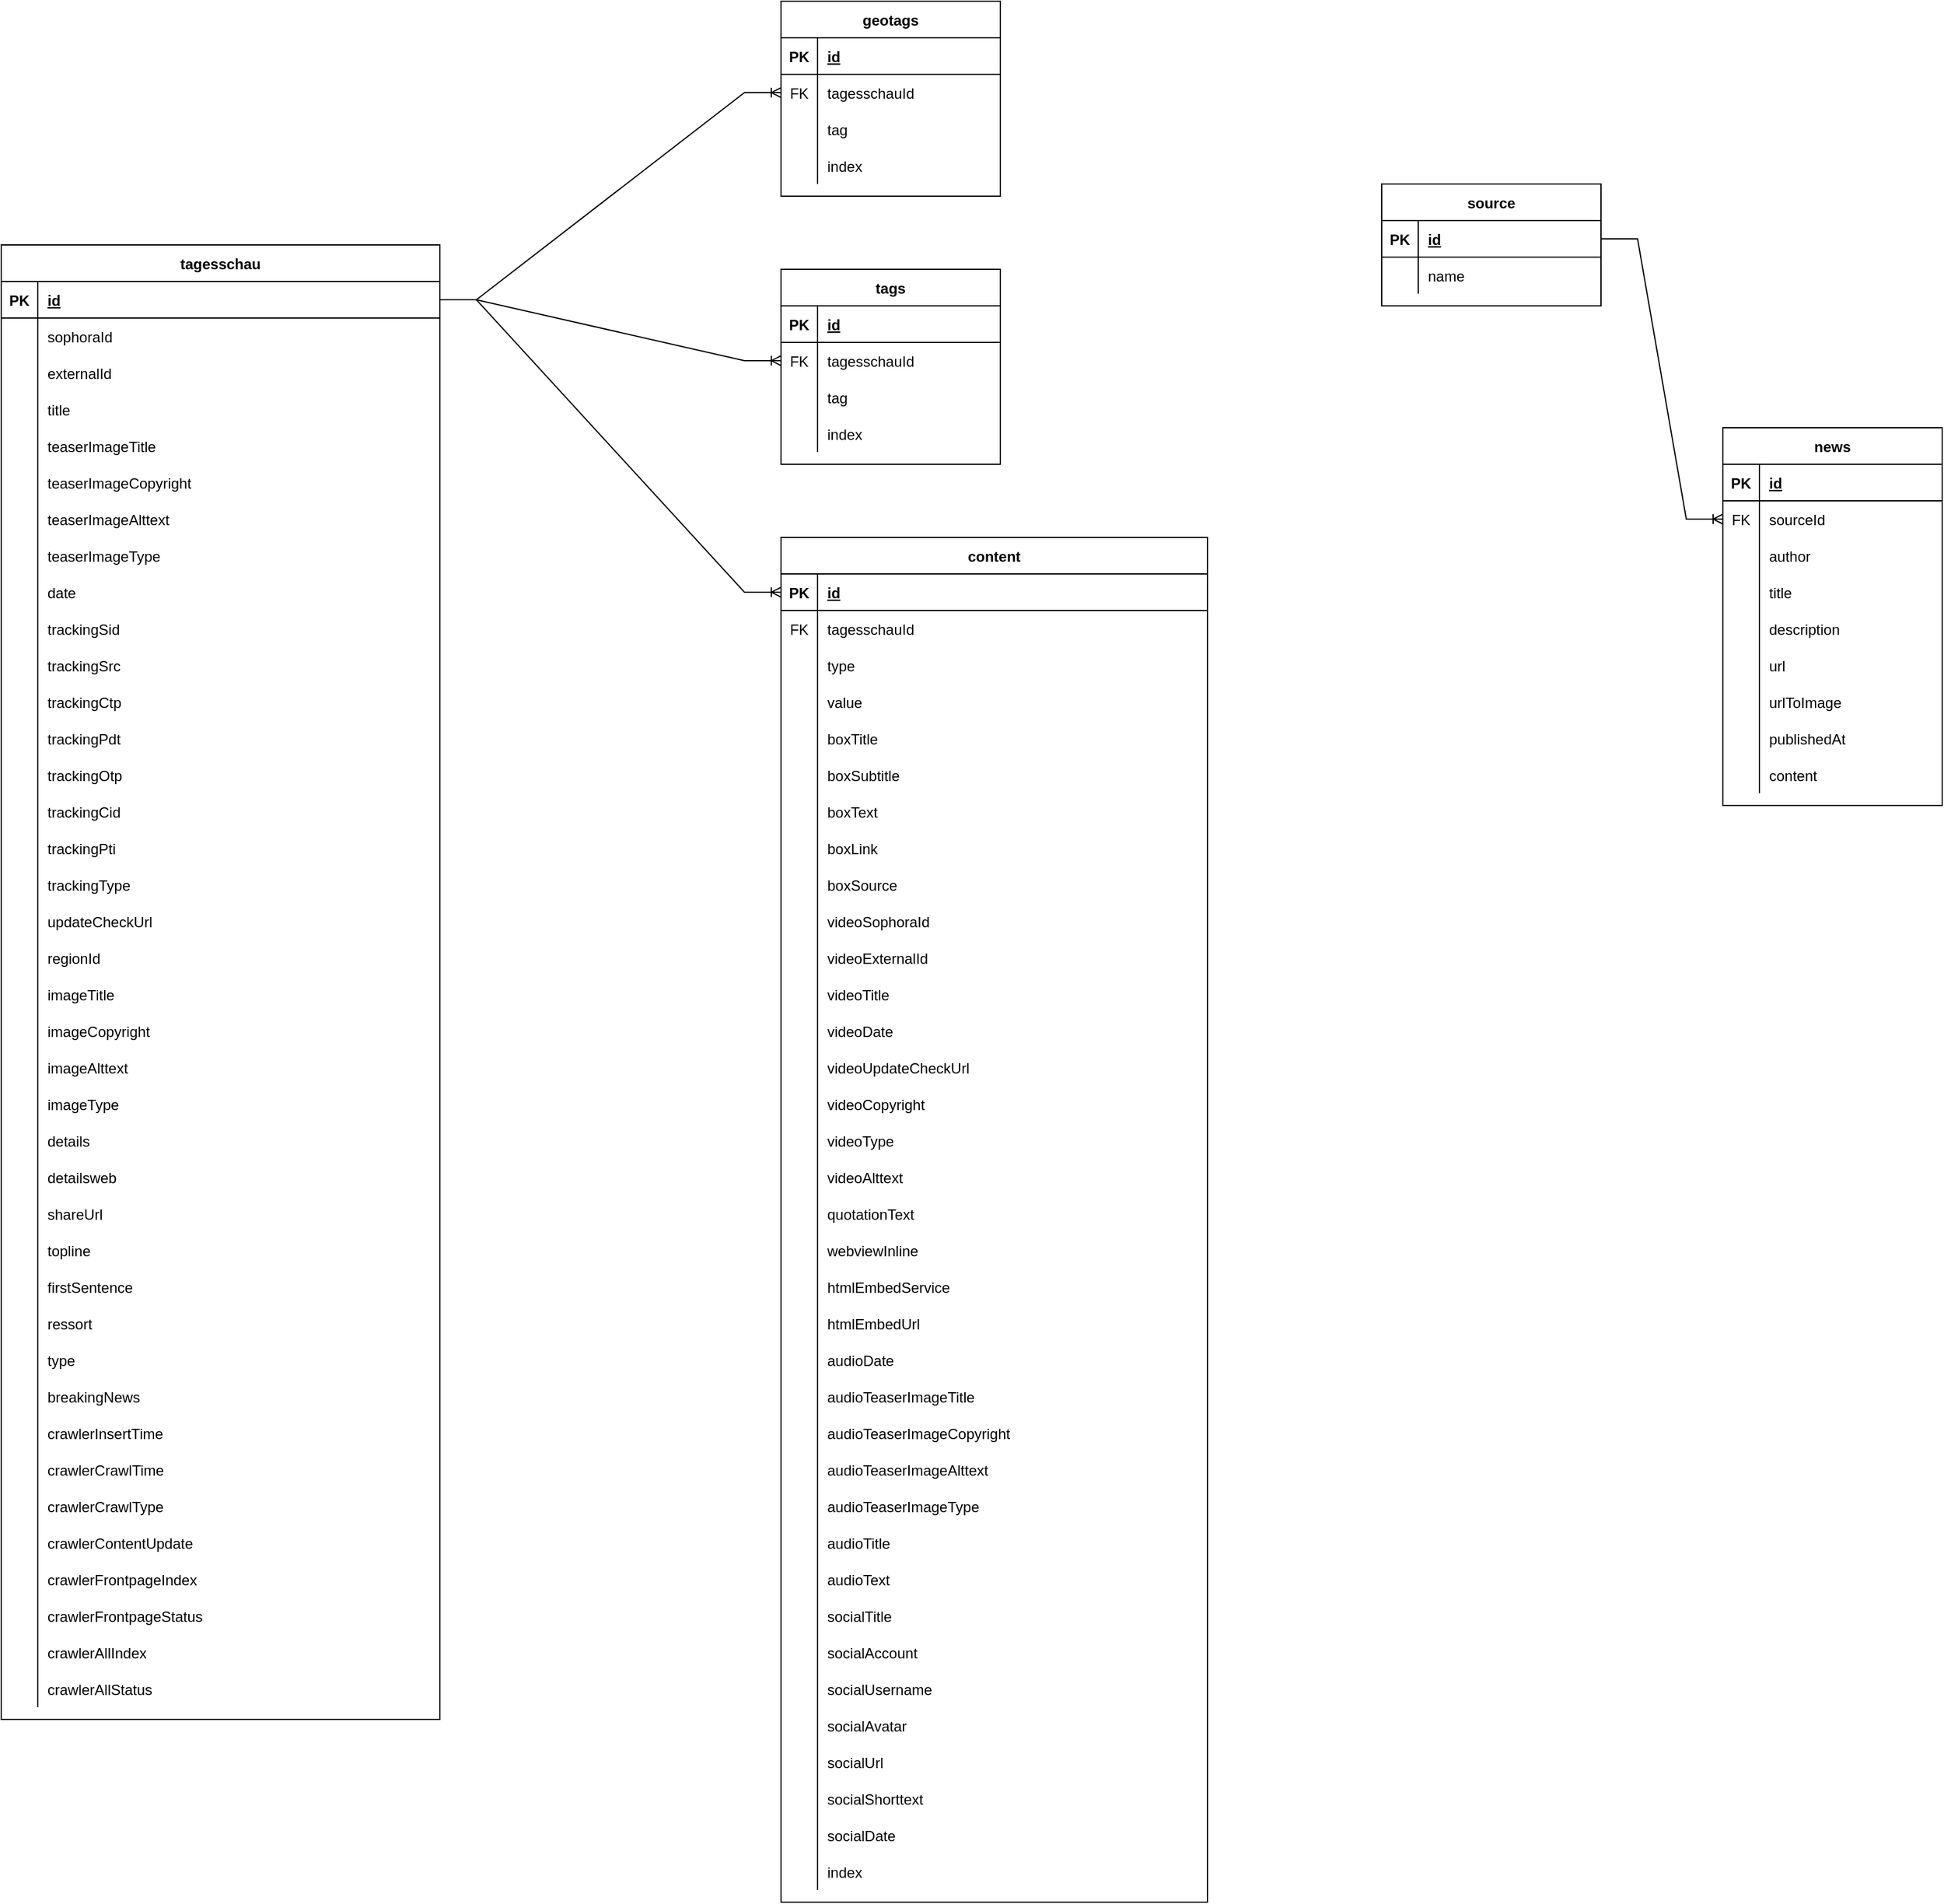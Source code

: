 <mxfile version="16.2.6" type="device"><diagram id="3Tteb-CbMACTaNXJQAgQ" name="Page-1"><mxGraphModel dx="1851" dy="1057" grid="1" gridSize="10" guides="1" tooltips="1" connect="1" arrows="1" fold="1" page="1" pageScale="1" pageWidth="2336" pageHeight="1654" math="0" shadow="0"><root><mxCell id="0"/><mxCell id="1" parent="0"/><mxCell id="WR7yoHbZyCL9spnFMDTZ-1" value="tagesschau" style="shape=table;startSize=30;container=1;collapsible=1;childLayout=tableLayout;fixedRows=1;rowLines=0;fontStyle=1;align=center;resizeLast=1;" vertex="1" parent="1"><mxGeometry x="557" y="240" width="360" height="1210" as="geometry"/></mxCell><mxCell id="WR7yoHbZyCL9spnFMDTZ-2" value="" style="shape=tableRow;horizontal=0;startSize=0;swimlaneHead=0;swimlaneBody=0;fillColor=none;collapsible=0;dropTarget=0;points=[[0,0.5],[1,0.5]];portConstraint=eastwest;top=0;left=0;right=0;bottom=1;" vertex="1" parent="WR7yoHbZyCL9spnFMDTZ-1"><mxGeometry y="30" width="360" height="30" as="geometry"/></mxCell><mxCell id="WR7yoHbZyCL9spnFMDTZ-3" value="PK" style="shape=partialRectangle;connectable=0;fillColor=none;top=0;left=0;bottom=0;right=0;fontStyle=1;overflow=hidden;" vertex="1" parent="WR7yoHbZyCL9spnFMDTZ-2"><mxGeometry width="30" height="30" as="geometry"><mxRectangle width="30" height="30" as="alternateBounds"/></mxGeometry></mxCell><mxCell id="WR7yoHbZyCL9spnFMDTZ-4" value="id" style="shape=partialRectangle;connectable=0;fillColor=none;top=0;left=0;bottom=0;right=0;align=left;spacingLeft=6;fontStyle=5;overflow=hidden;" vertex="1" parent="WR7yoHbZyCL9spnFMDTZ-2"><mxGeometry x="30" width="330" height="30" as="geometry"><mxRectangle width="330" height="30" as="alternateBounds"/></mxGeometry></mxCell><mxCell id="WR7yoHbZyCL9spnFMDTZ-5" value="" style="shape=tableRow;horizontal=0;startSize=0;swimlaneHead=0;swimlaneBody=0;fillColor=none;collapsible=0;dropTarget=0;points=[[0,0.5],[1,0.5]];portConstraint=eastwest;top=0;left=0;right=0;bottom=0;" vertex="1" parent="WR7yoHbZyCL9spnFMDTZ-1"><mxGeometry y="60" width="360" height="30" as="geometry"/></mxCell><mxCell id="WR7yoHbZyCL9spnFMDTZ-6" value="" style="shape=partialRectangle;connectable=0;fillColor=none;top=0;left=0;bottom=0;right=0;editable=1;overflow=hidden;" vertex="1" parent="WR7yoHbZyCL9spnFMDTZ-5"><mxGeometry width="30" height="30" as="geometry"><mxRectangle width="30" height="30" as="alternateBounds"/></mxGeometry></mxCell><mxCell id="WR7yoHbZyCL9spnFMDTZ-7" value="sophoraId" style="shape=partialRectangle;connectable=0;fillColor=none;top=0;left=0;bottom=0;right=0;align=left;spacingLeft=6;overflow=hidden;" vertex="1" parent="WR7yoHbZyCL9spnFMDTZ-5"><mxGeometry x="30" width="330" height="30" as="geometry"><mxRectangle width="330" height="30" as="alternateBounds"/></mxGeometry></mxCell><mxCell id="WR7yoHbZyCL9spnFMDTZ-8" value="" style="shape=tableRow;horizontal=0;startSize=0;swimlaneHead=0;swimlaneBody=0;fillColor=none;collapsible=0;dropTarget=0;points=[[0,0.5],[1,0.5]];portConstraint=eastwest;top=0;left=0;right=0;bottom=0;" vertex="1" parent="WR7yoHbZyCL9spnFMDTZ-1"><mxGeometry y="90" width="360" height="30" as="geometry"/></mxCell><mxCell id="WR7yoHbZyCL9spnFMDTZ-9" value="" style="shape=partialRectangle;connectable=0;fillColor=none;top=0;left=0;bottom=0;right=0;editable=1;overflow=hidden;" vertex="1" parent="WR7yoHbZyCL9spnFMDTZ-8"><mxGeometry width="30" height="30" as="geometry"><mxRectangle width="30" height="30" as="alternateBounds"/></mxGeometry></mxCell><mxCell id="WR7yoHbZyCL9spnFMDTZ-10" value="externalId" style="shape=partialRectangle;connectable=0;fillColor=none;top=0;left=0;bottom=0;right=0;align=left;spacingLeft=6;overflow=hidden;" vertex="1" parent="WR7yoHbZyCL9spnFMDTZ-8"><mxGeometry x="30" width="330" height="30" as="geometry"><mxRectangle width="330" height="30" as="alternateBounds"/></mxGeometry></mxCell><mxCell id="WR7yoHbZyCL9spnFMDTZ-11" value="" style="shape=tableRow;horizontal=0;startSize=0;swimlaneHead=0;swimlaneBody=0;fillColor=none;collapsible=0;dropTarget=0;points=[[0,0.5],[1,0.5]];portConstraint=eastwest;top=0;left=0;right=0;bottom=0;" vertex="1" parent="WR7yoHbZyCL9spnFMDTZ-1"><mxGeometry y="120" width="360" height="30" as="geometry"/></mxCell><mxCell id="WR7yoHbZyCL9spnFMDTZ-12" value="" style="shape=partialRectangle;connectable=0;fillColor=none;top=0;left=0;bottom=0;right=0;editable=1;overflow=hidden;" vertex="1" parent="WR7yoHbZyCL9spnFMDTZ-11"><mxGeometry width="30" height="30" as="geometry"><mxRectangle width="30" height="30" as="alternateBounds"/></mxGeometry></mxCell><mxCell id="WR7yoHbZyCL9spnFMDTZ-13" value="title" style="shape=partialRectangle;connectable=0;fillColor=none;top=0;left=0;bottom=0;right=0;align=left;spacingLeft=6;overflow=hidden;" vertex="1" parent="WR7yoHbZyCL9spnFMDTZ-11"><mxGeometry x="30" width="330" height="30" as="geometry"><mxRectangle width="330" height="30" as="alternateBounds"/></mxGeometry></mxCell><mxCell id="WR7yoHbZyCL9spnFMDTZ-14" value="" style="shape=tableRow;horizontal=0;startSize=0;swimlaneHead=0;swimlaneBody=0;fillColor=none;collapsible=0;dropTarget=0;points=[[0,0.5],[1,0.5]];portConstraint=eastwest;top=0;left=0;right=0;bottom=0;" vertex="1" parent="WR7yoHbZyCL9spnFMDTZ-1"><mxGeometry y="150" width="360" height="30" as="geometry"/></mxCell><mxCell id="WR7yoHbZyCL9spnFMDTZ-15" value="" style="shape=partialRectangle;connectable=0;fillColor=none;top=0;left=0;bottom=0;right=0;editable=1;overflow=hidden;" vertex="1" parent="WR7yoHbZyCL9spnFMDTZ-14"><mxGeometry width="30" height="30" as="geometry"><mxRectangle width="30" height="30" as="alternateBounds"/></mxGeometry></mxCell><mxCell id="WR7yoHbZyCL9spnFMDTZ-16" value="teaserImageTitle" style="shape=partialRectangle;connectable=0;fillColor=none;top=0;left=0;bottom=0;right=0;align=left;spacingLeft=6;overflow=hidden;" vertex="1" parent="WR7yoHbZyCL9spnFMDTZ-14"><mxGeometry x="30" width="330" height="30" as="geometry"><mxRectangle width="330" height="30" as="alternateBounds"/></mxGeometry></mxCell><mxCell id="WR7yoHbZyCL9spnFMDTZ-17" value="" style="shape=tableRow;horizontal=0;startSize=0;swimlaneHead=0;swimlaneBody=0;fillColor=none;collapsible=0;dropTarget=0;points=[[0,0.5],[1,0.5]];portConstraint=eastwest;top=0;left=0;right=0;bottom=0;" vertex="1" parent="WR7yoHbZyCL9spnFMDTZ-1"><mxGeometry y="180" width="360" height="30" as="geometry"/></mxCell><mxCell id="WR7yoHbZyCL9spnFMDTZ-18" value="" style="shape=partialRectangle;connectable=0;fillColor=none;top=0;left=0;bottom=0;right=0;editable=1;overflow=hidden;" vertex="1" parent="WR7yoHbZyCL9spnFMDTZ-17"><mxGeometry width="30" height="30" as="geometry"><mxRectangle width="30" height="30" as="alternateBounds"/></mxGeometry></mxCell><mxCell id="WR7yoHbZyCL9spnFMDTZ-19" value="teaserImageCopyright" style="shape=partialRectangle;connectable=0;fillColor=none;top=0;left=0;bottom=0;right=0;align=left;spacingLeft=6;overflow=hidden;" vertex="1" parent="WR7yoHbZyCL9spnFMDTZ-17"><mxGeometry x="30" width="330" height="30" as="geometry"><mxRectangle width="330" height="30" as="alternateBounds"/></mxGeometry></mxCell><mxCell id="WR7yoHbZyCL9spnFMDTZ-20" value="" style="shape=tableRow;horizontal=0;startSize=0;swimlaneHead=0;swimlaneBody=0;fillColor=none;collapsible=0;dropTarget=0;points=[[0,0.5],[1,0.5]];portConstraint=eastwest;top=0;left=0;right=0;bottom=0;" vertex="1" parent="WR7yoHbZyCL9spnFMDTZ-1"><mxGeometry y="210" width="360" height="30" as="geometry"/></mxCell><mxCell id="WR7yoHbZyCL9spnFMDTZ-21" value="" style="shape=partialRectangle;connectable=0;fillColor=none;top=0;left=0;bottom=0;right=0;editable=1;overflow=hidden;" vertex="1" parent="WR7yoHbZyCL9spnFMDTZ-20"><mxGeometry width="30" height="30" as="geometry"><mxRectangle width="30" height="30" as="alternateBounds"/></mxGeometry></mxCell><mxCell id="WR7yoHbZyCL9spnFMDTZ-22" value="teaserImageAlttext" style="shape=partialRectangle;connectable=0;fillColor=none;top=0;left=0;bottom=0;right=0;align=left;spacingLeft=6;overflow=hidden;" vertex="1" parent="WR7yoHbZyCL9spnFMDTZ-20"><mxGeometry x="30" width="330" height="30" as="geometry"><mxRectangle width="330" height="30" as="alternateBounds"/></mxGeometry></mxCell><mxCell id="WR7yoHbZyCL9spnFMDTZ-23" value="" style="shape=tableRow;horizontal=0;startSize=0;swimlaneHead=0;swimlaneBody=0;fillColor=none;collapsible=0;dropTarget=0;points=[[0,0.5],[1,0.5]];portConstraint=eastwest;top=0;left=0;right=0;bottom=0;" vertex="1" parent="WR7yoHbZyCL9spnFMDTZ-1"><mxGeometry y="240" width="360" height="30" as="geometry"/></mxCell><mxCell id="WR7yoHbZyCL9spnFMDTZ-24" value="" style="shape=partialRectangle;connectable=0;fillColor=none;top=0;left=0;bottom=0;right=0;editable=1;overflow=hidden;" vertex="1" parent="WR7yoHbZyCL9spnFMDTZ-23"><mxGeometry width="30" height="30" as="geometry"><mxRectangle width="30" height="30" as="alternateBounds"/></mxGeometry></mxCell><mxCell id="WR7yoHbZyCL9spnFMDTZ-25" value="teaserImageType" style="shape=partialRectangle;connectable=0;fillColor=none;top=0;left=0;bottom=0;right=0;align=left;spacingLeft=6;overflow=hidden;" vertex="1" parent="WR7yoHbZyCL9spnFMDTZ-23"><mxGeometry x="30" width="330" height="30" as="geometry"><mxRectangle width="330" height="30" as="alternateBounds"/></mxGeometry></mxCell><mxCell id="WR7yoHbZyCL9spnFMDTZ-26" value="" style="shape=tableRow;horizontal=0;startSize=0;swimlaneHead=0;swimlaneBody=0;fillColor=none;collapsible=0;dropTarget=0;points=[[0,0.5],[1,0.5]];portConstraint=eastwest;top=0;left=0;right=0;bottom=0;" vertex="1" parent="WR7yoHbZyCL9spnFMDTZ-1"><mxGeometry y="270" width="360" height="30" as="geometry"/></mxCell><mxCell id="WR7yoHbZyCL9spnFMDTZ-27" value="" style="shape=partialRectangle;connectable=0;fillColor=none;top=0;left=0;bottom=0;right=0;editable=1;overflow=hidden;" vertex="1" parent="WR7yoHbZyCL9spnFMDTZ-26"><mxGeometry width="30" height="30" as="geometry"><mxRectangle width="30" height="30" as="alternateBounds"/></mxGeometry></mxCell><mxCell id="WR7yoHbZyCL9spnFMDTZ-28" value="date" style="shape=partialRectangle;connectable=0;fillColor=none;top=0;left=0;bottom=0;right=0;align=left;spacingLeft=6;overflow=hidden;" vertex="1" parent="WR7yoHbZyCL9spnFMDTZ-26"><mxGeometry x="30" width="330" height="30" as="geometry"><mxRectangle width="330" height="30" as="alternateBounds"/></mxGeometry></mxCell><mxCell id="WR7yoHbZyCL9spnFMDTZ-29" value="" style="shape=tableRow;horizontal=0;startSize=0;swimlaneHead=0;swimlaneBody=0;fillColor=none;collapsible=0;dropTarget=0;points=[[0,0.5],[1,0.5]];portConstraint=eastwest;top=0;left=0;right=0;bottom=0;" vertex="1" parent="WR7yoHbZyCL9spnFMDTZ-1"><mxGeometry y="300" width="360" height="30" as="geometry"/></mxCell><mxCell id="WR7yoHbZyCL9spnFMDTZ-30" value="" style="shape=partialRectangle;connectable=0;fillColor=none;top=0;left=0;bottom=0;right=0;editable=1;overflow=hidden;" vertex="1" parent="WR7yoHbZyCL9spnFMDTZ-29"><mxGeometry width="30" height="30" as="geometry"><mxRectangle width="30" height="30" as="alternateBounds"/></mxGeometry></mxCell><mxCell id="WR7yoHbZyCL9spnFMDTZ-31" value="trackingSid" style="shape=partialRectangle;connectable=0;fillColor=none;top=0;left=0;bottom=0;right=0;align=left;spacingLeft=6;overflow=hidden;" vertex="1" parent="WR7yoHbZyCL9spnFMDTZ-29"><mxGeometry x="30" width="330" height="30" as="geometry"><mxRectangle width="330" height="30" as="alternateBounds"/></mxGeometry></mxCell><mxCell id="WR7yoHbZyCL9spnFMDTZ-32" value="" style="shape=tableRow;horizontal=0;startSize=0;swimlaneHead=0;swimlaneBody=0;fillColor=none;collapsible=0;dropTarget=0;points=[[0,0.5],[1,0.5]];portConstraint=eastwest;top=0;left=0;right=0;bottom=0;" vertex="1" parent="WR7yoHbZyCL9spnFMDTZ-1"><mxGeometry y="330" width="360" height="30" as="geometry"/></mxCell><mxCell id="WR7yoHbZyCL9spnFMDTZ-33" value="" style="shape=partialRectangle;connectable=0;fillColor=none;top=0;left=0;bottom=0;right=0;editable=1;overflow=hidden;" vertex="1" parent="WR7yoHbZyCL9spnFMDTZ-32"><mxGeometry width="30" height="30" as="geometry"><mxRectangle width="30" height="30" as="alternateBounds"/></mxGeometry></mxCell><mxCell id="WR7yoHbZyCL9spnFMDTZ-34" value="trackingSrc" style="shape=partialRectangle;connectable=0;fillColor=none;top=0;left=0;bottom=0;right=0;align=left;spacingLeft=6;overflow=hidden;" vertex="1" parent="WR7yoHbZyCL9spnFMDTZ-32"><mxGeometry x="30" width="330" height="30" as="geometry"><mxRectangle width="330" height="30" as="alternateBounds"/></mxGeometry></mxCell><mxCell id="WR7yoHbZyCL9spnFMDTZ-35" value="" style="shape=tableRow;horizontal=0;startSize=0;swimlaneHead=0;swimlaneBody=0;fillColor=none;collapsible=0;dropTarget=0;points=[[0,0.5],[1,0.5]];portConstraint=eastwest;top=0;left=0;right=0;bottom=0;" vertex="1" parent="WR7yoHbZyCL9spnFMDTZ-1"><mxGeometry y="360" width="360" height="30" as="geometry"/></mxCell><mxCell id="WR7yoHbZyCL9spnFMDTZ-36" value="" style="shape=partialRectangle;connectable=0;fillColor=none;top=0;left=0;bottom=0;right=0;editable=1;overflow=hidden;" vertex="1" parent="WR7yoHbZyCL9spnFMDTZ-35"><mxGeometry width="30" height="30" as="geometry"><mxRectangle width="30" height="30" as="alternateBounds"/></mxGeometry></mxCell><mxCell id="WR7yoHbZyCL9spnFMDTZ-37" value="trackingCtp" style="shape=partialRectangle;connectable=0;fillColor=none;top=0;left=0;bottom=0;right=0;align=left;spacingLeft=6;overflow=hidden;" vertex="1" parent="WR7yoHbZyCL9spnFMDTZ-35"><mxGeometry x="30" width="330" height="30" as="geometry"><mxRectangle width="330" height="30" as="alternateBounds"/></mxGeometry></mxCell><mxCell id="WR7yoHbZyCL9spnFMDTZ-38" value="" style="shape=tableRow;horizontal=0;startSize=0;swimlaneHead=0;swimlaneBody=0;fillColor=none;collapsible=0;dropTarget=0;points=[[0,0.5],[1,0.5]];portConstraint=eastwest;top=0;left=0;right=0;bottom=0;" vertex="1" parent="WR7yoHbZyCL9spnFMDTZ-1"><mxGeometry y="390" width="360" height="30" as="geometry"/></mxCell><mxCell id="WR7yoHbZyCL9spnFMDTZ-39" value="" style="shape=partialRectangle;connectable=0;fillColor=none;top=0;left=0;bottom=0;right=0;editable=1;overflow=hidden;" vertex="1" parent="WR7yoHbZyCL9spnFMDTZ-38"><mxGeometry width="30" height="30" as="geometry"><mxRectangle width="30" height="30" as="alternateBounds"/></mxGeometry></mxCell><mxCell id="WR7yoHbZyCL9spnFMDTZ-40" value="trackingPdt" style="shape=partialRectangle;connectable=0;fillColor=none;top=0;left=0;bottom=0;right=0;align=left;spacingLeft=6;overflow=hidden;" vertex="1" parent="WR7yoHbZyCL9spnFMDTZ-38"><mxGeometry x="30" width="330" height="30" as="geometry"><mxRectangle width="330" height="30" as="alternateBounds"/></mxGeometry></mxCell><mxCell id="WR7yoHbZyCL9spnFMDTZ-41" value="" style="shape=tableRow;horizontal=0;startSize=0;swimlaneHead=0;swimlaneBody=0;fillColor=none;collapsible=0;dropTarget=0;points=[[0,0.5],[1,0.5]];portConstraint=eastwest;top=0;left=0;right=0;bottom=0;" vertex="1" parent="WR7yoHbZyCL9spnFMDTZ-1"><mxGeometry y="420" width="360" height="30" as="geometry"/></mxCell><mxCell id="WR7yoHbZyCL9spnFMDTZ-42" value="" style="shape=partialRectangle;connectable=0;fillColor=none;top=0;left=0;bottom=0;right=0;editable=1;overflow=hidden;" vertex="1" parent="WR7yoHbZyCL9spnFMDTZ-41"><mxGeometry width="30" height="30" as="geometry"><mxRectangle width="30" height="30" as="alternateBounds"/></mxGeometry></mxCell><mxCell id="WR7yoHbZyCL9spnFMDTZ-43" value="trackingOtp" style="shape=partialRectangle;connectable=0;fillColor=none;top=0;left=0;bottom=0;right=0;align=left;spacingLeft=6;overflow=hidden;" vertex="1" parent="WR7yoHbZyCL9spnFMDTZ-41"><mxGeometry x="30" width="330" height="30" as="geometry"><mxRectangle width="330" height="30" as="alternateBounds"/></mxGeometry></mxCell><mxCell id="WR7yoHbZyCL9spnFMDTZ-44" value="" style="shape=tableRow;horizontal=0;startSize=0;swimlaneHead=0;swimlaneBody=0;fillColor=none;collapsible=0;dropTarget=0;points=[[0,0.5],[1,0.5]];portConstraint=eastwest;top=0;left=0;right=0;bottom=0;" vertex="1" parent="WR7yoHbZyCL9spnFMDTZ-1"><mxGeometry y="450" width="360" height="30" as="geometry"/></mxCell><mxCell id="WR7yoHbZyCL9spnFMDTZ-45" value="" style="shape=partialRectangle;connectable=0;fillColor=none;top=0;left=0;bottom=0;right=0;editable=1;overflow=hidden;" vertex="1" parent="WR7yoHbZyCL9spnFMDTZ-44"><mxGeometry width="30" height="30" as="geometry"><mxRectangle width="30" height="30" as="alternateBounds"/></mxGeometry></mxCell><mxCell id="WR7yoHbZyCL9spnFMDTZ-46" value="trackingCid" style="shape=partialRectangle;connectable=0;fillColor=none;top=0;left=0;bottom=0;right=0;align=left;spacingLeft=6;overflow=hidden;" vertex="1" parent="WR7yoHbZyCL9spnFMDTZ-44"><mxGeometry x="30" width="330" height="30" as="geometry"><mxRectangle width="330" height="30" as="alternateBounds"/></mxGeometry></mxCell><mxCell id="WR7yoHbZyCL9spnFMDTZ-47" value="" style="shape=tableRow;horizontal=0;startSize=0;swimlaneHead=0;swimlaneBody=0;fillColor=none;collapsible=0;dropTarget=0;points=[[0,0.5],[1,0.5]];portConstraint=eastwest;top=0;left=0;right=0;bottom=0;" vertex="1" parent="WR7yoHbZyCL9spnFMDTZ-1"><mxGeometry y="480" width="360" height="30" as="geometry"/></mxCell><mxCell id="WR7yoHbZyCL9spnFMDTZ-48" value="" style="shape=partialRectangle;connectable=0;fillColor=none;top=0;left=0;bottom=0;right=0;editable=1;overflow=hidden;" vertex="1" parent="WR7yoHbZyCL9spnFMDTZ-47"><mxGeometry width="30" height="30" as="geometry"><mxRectangle width="30" height="30" as="alternateBounds"/></mxGeometry></mxCell><mxCell id="WR7yoHbZyCL9spnFMDTZ-49" value="trackingPti" style="shape=partialRectangle;connectable=0;fillColor=none;top=0;left=0;bottom=0;right=0;align=left;spacingLeft=6;overflow=hidden;" vertex="1" parent="WR7yoHbZyCL9spnFMDTZ-47"><mxGeometry x="30" width="330" height="30" as="geometry"><mxRectangle width="330" height="30" as="alternateBounds"/></mxGeometry></mxCell><mxCell id="WR7yoHbZyCL9spnFMDTZ-50" value="" style="shape=tableRow;horizontal=0;startSize=0;swimlaneHead=0;swimlaneBody=0;fillColor=none;collapsible=0;dropTarget=0;points=[[0,0.5],[1,0.5]];portConstraint=eastwest;top=0;left=0;right=0;bottom=0;" vertex="1" parent="WR7yoHbZyCL9spnFMDTZ-1"><mxGeometry y="510" width="360" height="30" as="geometry"/></mxCell><mxCell id="WR7yoHbZyCL9spnFMDTZ-51" value="" style="shape=partialRectangle;connectable=0;fillColor=none;top=0;left=0;bottom=0;right=0;editable=1;overflow=hidden;" vertex="1" parent="WR7yoHbZyCL9spnFMDTZ-50"><mxGeometry width="30" height="30" as="geometry"><mxRectangle width="30" height="30" as="alternateBounds"/></mxGeometry></mxCell><mxCell id="WR7yoHbZyCL9spnFMDTZ-52" value="trackingType" style="shape=partialRectangle;connectable=0;fillColor=none;top=0;left=0;bottom=0;right=0;align=left;spacingLeft=6;overflow=hidden;" vertex="1" parent="WR7yoHbZyCL9spnFMDTZ-50"><mxGeometry x="30" width="330" height="30" as="geometry"><mxRectangle width="330" height="30" as="alternateBounds"/></mxGeometry></mxCell><mxCell id="WR7yoHbZyCL9spnFMDTZ-53" value="" style="shape=tableRow;horizontal=0;startSize=0;swimlaneHead=0;swimlaneBody=0;fillColor=none;collapsible=0;dropTarget=0;points=[[0,0.5],[1,0.5]];portConstraint=eastwest;top=0;left=0;right=0;bottom=0;" vertex="1" parent="WR7yoHbZyCL9spnFMDTZ-1"><mxGeometry y="540" width="360" height="30" as="geometry"/></mxCell><mxCell id="WR7yoHbZyCL9spnFMDTZ-54" value="" style="shape=partialRectangle;connectable=0;fillColor=none;top=0;left=0;bottom=0;right=0;editable=1;overflow=hidden;" vertex="1" parent="WR7yoHbZyCL9spnFMDTZ-53"><mxGeometry width="30" height="30" as="geometry"><mxRectangle width="30" height="30" as="alternateBounds"/></mxGeometry></mxCell><mxCell id="WR7yoHbZyCL9spnFMDTZ-55" value="updateCheckUrl" style="shape=partialRectangle;connectable=0;fillColor=none;top=0;left=0;bottom=0;right=0;align=left;spacingLeft=6;overflow=hidden;" vertex="1" parent="WR7yoHbZyCL9spnFMDTZ-53"><mxGeometry x="30" width="330" height="30" as="geometry"><mxRectangle width="330" height="30" as="alternateBounds"/></mxGeometry></mxCell><mxCell id="WR7yoHbZyCL9spnFMDTZ-56" value="" style="shape=tableRow;horizontal=0;startSize=0;swimlaneHead=0;swimlaneBody=0;fillColor=none;collapsible=0;dropTarget=0;points=[[0,0.5],[1,0.5]];portConstraint=eastwest;top=0;left=0;right=0;bottom=0;" vertex="1" parent="WR7yoHbZyCL9spnFMDTZ-1"><mxGeometry y="570" width="360" height="30" as="geometry"/></mxCell><mxCell id="WR7yoHbZyCL9spnFMDTZ-57" value="" style="shape=partialRectangle;connectable=0;fillColor=none;top=0;left=0;bottom=0;right=0;editable=1;overflow=hidden;" vertex="1" parent="WR7yoHbZyCL9spnFMDTZ-56"><mxGeometry width="30" height="30" as="geometry"><mxRectangle width="30" height="30" as="alternateBounds"/></mxGeometry></mxCell><mxCell id="WR7yoHbZyCL9spnFMDTZ-58" value="regionId" style="shape=partialRectangle;connectable=0;fillColor=none;top=0;left=0;bottom=0;right=0;align=left;spacingLeft=6;overflow=hidden;" vertex="1" parent="WR7yoHbZyCL9spnFMDTZ-56"><mxGeometry x="30" width="330" height="30" as="geometry"><mxRectangle width="330" height="30" as="alternateBounds"/></mxGeometry></mxCell><mxCell id="WR7yoHbZyCL9spnFMDTZ-59" value="" style="shape=tableRow;horizontal=0;startSize=0;swimlaneHead=0;swimlaneBody=0;fillColor=none;collapsible=0;dropTarget=0;points=[[0,0.5],[1,0.5]];portConstraint=eastwest;top=0;left=0;right=0;bottom=0;" vertex="1" parent="WR7yoHbZyCL9spnFMDTZ-1"><mxGeometry y="600" width="360" height="30" as="geometry"/></mxCell><mxCell id="WR7yoHbZyCL9spnFMDTZ-60" value="" style="shape=partialRectangle;connectable=0;fillColor=none;top=0;left=0;bottom=0;right=0;editable=1;overflow=hidden;" vertex="1" parent="WR7yoHbZyCL9spnFMDTZ-59"><mxGeometry width="30" height="30" as="geometry"><mxRectangle width="30" height="30" as="alternateBounds"/></mxGeometry></mxCell><mxCell id="WR7yoHbZyCL9spnFMDTZ-61" value="imageTitle" style="shape=partialRectangle;connectable=0;fillColor=none;top=0;left=0;bottom=0;right=0;align=left;spacingLeft=6;overflow=hidden;" vertex="1" parent="WR7yoHbZyCL9spnFMDTZ-59"><mxGeometry x="30" width="330" height="30" as="geometry"><mxRectangle width="330" height="30" as="alternateBounds"/></mxGeometry></mxCell><mxCell id="WR7yoHbZyCL9spnFMDTZ-62" value="" style="shape=tableRow;horizontal=0;startSize=0;swimlaneHead=0;swimlaneBody=0;fillColor=none;collapsible=0;dropTarget=0;points=[[0,0.5],[1,0.5]];portConstraint=eastwest;top=0;left=0;right=0;bottom=0;" vertex="1" parent="WR7yoHbZyCL9spnFMDTZ-1"><mxGeometry y="630" width="360" height="30" as="geometry"/></mxCell><mxCell id="WR7yoHbZyCL9spnFMDTZ-63" value="" style="shape=partialRectangle;connectable=0;fillColor=none;top=0;left=0;bottom=0;right=0;editable=1;overflow=hidden;" vertex="1" parent="WR7yoHbZyCL9spnFMDTZ-62"><mxGeometry width="30" height="30" as="geometry"><mxRectangle width="30" height="30" as="alternateBounds"/></mxGeometry></mxCell><mxCell id="WR7yoHbZyCL9spnFMDTZ-64" value="imageCopyright" style="shape=partialRectangle;connectable=0;fillColor=none;top=0;left=0;bottom=0;right=0;align=left;spacingLeft=6;overflow=hidden;" vertex="1" parent="WR7yoHbZyCL9spnFMDTZ-62"><mxGeometry x="30" width="330" height="30" as="geometry"><mxRectangle width="330" height="30" as="alternateBounds"/></mxGeometry></mxCell><mxCell id="WR7yoHbZyCL9spnFMDTZ-65" value="" style="shape=tableRow;horizontal=0;startSize=0;swimlaneHead=0;swimlaneBody=0;fillColor=none;collapsible=0;dropTarget=0;points=[[0,0.5],[1,0.5]];portConstraint=eastwest;top=0;left=0;right=0;bottom=0;" vertex="1" parent="WR7yoHbZyCL9spnFMDTZ-1"><mxGeometry y="660" width="360" height="30" as="geometry"/></mxCell><mxCell id="WR7yoHbZyCL9spnFMDTZ-66" value="" style="shape=partialRectangle;connectable=0;fillColor=none;top=0;left=0;bottom=0;right=0;editable=1;overflow=hidden;" vertex="1" parent="WR7yoHbZyCL9spnFMDTZ-65"><mxGeometry width="30" height="30" as="geometry"><mxRectangle width="30" height="30" as="alternateBounds"/></mxGeometry></mxCell><mxCell id="WR7yoHbZyCL9spnFMDTZ-67" value="imageAlttext" style="shape=partialRectangle;connectable=0;fillColor=none;top=0;left=0;bottom=0;right=0;align=left;spacingLeft=6;overflow=hidden;" vertex="1" parent="WR7yoHbZyCL9spnFMDTZ-65"><mxGeometry x="30" width="330" height="30" as="geometry"><mxRectangle width="330" height="30" as="alternateBounds"/></mxGeometry></mxCell><mxCell id="WR7yoHbZyCL9spnFMDTZ-68" value="" style="shape=tableRow;horizontal=0;startSize=0;swimlaneHead=0;swimlaneBody=0;fillColor=none;collapsible=0;dropTarget=0;points=[[0,0.5],[1,0.5]];portConstraint=eastwest;top=0;left=0;right=0;bottom=0;" vertex="1" parent="WR7yoHbZyCL9spnFMDTZ-1"><mxGeometry y="690" width="360" height="30" as="geometry"/></mxCell><mxCell id="WR7yoHbZyCL9spnFMDTZ-69" value="" style="shape=partialRectangle;connectable=0;fillColor=none;top=0;left=0;bottom=0;right=0;editable=1;overflow=hidden;" vertex="1" parent="WR7yoHbZyCL9spnFMDTZ-68"><mxGeometry width="30" height="30" as="geometry"><mxRectangle width="30" height="30" as="alternateBounds"/></mxGeometry></mxCell><mxCell id="WR7yoHbZyCL9spnFMDTZ-70" value="imageType" style="shape=partialRectangle;connectable=0;fillColor=none;top=0;left=0;bottom=0;right=0;align=left;spacingLeft=6;overflow=hidden;" vertex="1" parent="WR7yoHbZyCL9spnFMDTZ-68"><mxGeometry x="30" width="330" height="30" as="geometry"><mxRectangle width="330" height="30" as="alternateBounds"/></mxGeometry></mxCell><mxCell id="WR7yoHbZyCL9spnFMDTZ-71" value="" style="shape=tableRow;horizontal=0;startSize=0;swimlaneHead=0;swimlaneBody=0;fillColor=none;collapsible=0;dropTarget=0;points=[[0,0.5],[1,0.5]];portConstraint=eastwest;top=0;left=0;right=0;bottom=0;" vertex="1" parent="WR7yoHbZyCL9spnFMDTZ-1"><mxGeometry y="720" width="360" height="30" as="geometry"/></mxCell><mxCell id="WR7yoHbZyCL9spnFMDTZ-72" value="" style="shape=partialRectangle;connectable=0;fillColor=none;top=0;left=0;bottom=0;right=0;editable=1;overflow=hidden;" vertex="1" parent="WR7yoHbZyCL9spnFMDTZ-71"><mxGeometry width="30" height="30" as="geometry"><mxRectangle width="30" height="30" as="alternateBounds"/></mxGeometry></mxCell><mxCell id="WR7yoHbZyCL9spnFMDTZ-73" value="details" style="shape=partialRectangle;connectable=0;fillColor=none;top=0;left=0;bottom=0;right=0;align=left;spacingLeft=6;overflow=hidden;" vertex="1" parent="WR7yoHbZyCL9spnFMDTZ-71"><mxGeometry x="30" width="330" height="30" as="geometry"><mxRectangle width="330" height="30" as="alternateBounds"/></mxGeometry></mxCell><mxCell id="WR7yoHbZyCL9spnFMDTZ-74" value="" style="shape=tableRow;horizontal=0;startSize=0;swimlaneHead=0;swimlaneBody=0;fillColor=none;collapsible=0;dropTarget=0;points=[[0,0.5],[1,0.5]];portConstraint=eastwest;top=0;left=0;right=0;bottom=0;" vertex="1" parent="WR7yoHbZyCL9spnFMDTZ-1"><mxGeometry y="750" width="360" height="30" as="geometry"/></mxCell><mxCell id="WR7yoHbZyCL9spnFMDTZ-75" value="" style="shape=partialRectangle;connectable=0;fillColor=none;top=0;left=0;bottom=0;right=0;editable=1;overflow=hidden;" vertex="1" parent="WR7yoHbZyCL9spnFMDTZ-74"><mxGeometry width="30" height="30" as="geometry"><mxRectangle width="30" height="30" as="alternateBounds"/></mxGeometry></mxCell><mxCell id="WR7yoHbZyCL9spnFMDTZ-76" value="detailsweb" style="shape=partialRectangle;connectable=0;fillColor=none;top=0;left=0;bottom=0;right=0;align=left;spacingLeft=6;overflow=hidden;" vertex="1" parent="WR7yoHbZyCL9spnFMDTZ-74"><mxGeometry x="30" width="330" height="30" as="geometry"><mxRectangle width="330" height="30" as="alternateBounds"/></mxGeometry></mxCell><mxCell id="WR7yoHbZyCL9spnFMDTZ-77" value="" style="shape=tableRow;horizontal=0;startSize=0;swimlaneHead=0;swimlaneBody=0;fillColor=none;collapsible=0;dropTarget=0;points=[[0,0.5],[1,0.5]];portConstraint=eastwest;top=0;left=0;right=0;bottom=0;" vertex="1" parent="WR7yoHbZyCL9spnFMDTZ-1"><mxGeometry y="780" width="360" height="30" as="geometry"/></mxCell><mxCell id="WR7yoHbZyCL9spnFMDTZ-78" value="" style="shape=partialRectangle;connectable=0;fillColor=none;top=0;left=0;bottom=0;right=0;editable=1;overflow=hidden;" vertex="1" parent="WR7yoHbZyCL9spnFMDTZ-77"><mxGeometry width="30" height="30" as="geometry"><mxRectangle width="30" height="30" as="alternateBounds"/></mxGeometry></mxCell><mxCell id="WR7yoHbZyCL9spnFMDTZ-79" value="shareUrl" style="shape=partialRectangle;connectable=0;fillColor=none;top=0;left=0;bottom=0;right=0;align=left;spacingLeft=6;overflow=hidden;" vertex="1" parent="WR7yoHbZyCL9spnFMDTZ-77"><mxGeometry x="30" width="330" height="30" as="geometry"><mxRectangle width="330" height="30" as="alternateBounds"/></mxGeometry></mxCell><mxCell id="WR7yoHbZyCL9spnFMDTZ-80" value="" style="shape=tableRow;horizontal=0;startSize=0;swimlaneHead=0;swimlaneBody=0;fillColor=none;collapsible=0;dropTarget=0;points=[[0,0.5],[1,0.5]];portConstraint=eastwest;top=0;left=0;right=0;bottom=0;" vertex="1" parent="WR7yoHbZyCL9spnFMDTZ-1"><mxGeometry y="810" width="360" height="30" as="geometry"/></mxCell><mxCell id="WR7yoHbZyCL9spnFMDTZ-81" value="" style="shape=partialRectangle;connectable=0;fillColor=none;top=0;left=0;bottom=0;right=0;editable=1;overflow=hidden;" vertex="1" parent="WR7yoHbZyCL9spnFMDTZ-80"><mxGeometry width="30" height="30" as="geometry"><mxRectangle width="30" height="30" as="alternateBounds"/></mxGeometry></mxCell><mxCell id="WR7yoHbZyCL9spnFMDTZ-82" value="topline" style="shape=partialRectangle;connectable=0;fillColor=none;top=0;left=0;bottom=0;right=0;align=left;spacingLeft=6;overflow=hidden;" vertex="1" parent="WR7yoHbZyCL9spnFMDTZ-80"><mxGeometry x="30" width="330" height="30" as="geometry"><mxRectangle width="330" height="30" as="alternateBounds"/></mxGeometry></mxCell><mxCell id="WR7yoHbZyCL9spnFMDTZ-83" value="" style="shape=tableRow;horizontal=0;startSize=0;swimlaneHead=0;swimlaneBody=0;fillColor=none;collapsible=0;dropTarget=0;points=[[0,0.5],[1,0.5]];portConstraint=eastwest;top=0;left=0;right=0;bottom=0;" vertex="1" parent="WR7yoHbZyCL9spnFMDTZ-1"><mxGeometry y="840" width="360" height="30" as="geometry"/></mxCell><mxCell id="WR7yoHbZyCL9spnFMDTZ-84" value="" style="shape=partialRectangle;connectable=0;fillColor=none;top=0;left=0;bottom=0;right=0;editable=1;overflow=hidden;" vertex="1" parent="WR7yoHbZyCL9spnFMDTZ-83"><mxGeometry width="30" height="30" as="geometry"><mxRectangle width="30" height="30" as="alternateBounds"/></mxGeometry></mxCell><mxCell id="WR7yoHbZyCL9spnFMDTZ-85" value="firstSentence" style="shape=partialRectangle;connectable=0;fillColor=none;top=0;left=0;bottom=0;right=0;align=left;spacingLeft=6;overflow=hidden;" vertex="1" parent="WR7yoHbZyCL9spnFMDTZ-83"><mxGeometry x="30" width="330" height="30" as="geometry"><mxRectangle width="330" height="30" as="alternateBounds"/></mxGeometry></mxCell><mxCell id="WR7yoHbZyCL9spnFMDTZ-86" value="" style="shape=tableRow;horizontal=0;startSize=0;swimlaneHead=0;swimlaneBody=0;fillColor=none;collapsible=0;dropTarget=0;points=[[0,0.5],[1,0.5]];portConstraint=eastwest;top=0;left=0;right=0;bottom=0;" vertex="1" parent="WR7yoHbZyCL9spnFMDTZ-1"><mxGeometry y="870" width="360" height="30" as="geometry"/></mxCell><mxCell id="WR7yoHbZyCL9spnFMDTZ-87" value="" style="shape=partialRectangle;connectable=0;fillColor=none;top=0;left=0;bottom=0;right=0;editable=1;overflow=hidden;" vertex="1" parent="WR7yoHbZyCL9spnFMDTZ-86"><mxGeometry width="30" height="30" as="geometry"><mxRectangle width="30" height="30" as="alternateBounds"/></mxGeometry></mxCell><mxCell id="WR7yoHbZyCL9spnFMDTZ-88" value="ressort" style="shape=partialRectangle;connectable=0;fillColor=none;top=0;left=0;bottom=0;right=0;align=left;spacingLeft=6;overflow=hidden;" vertex="1" parent="WR7yoHbZyCL9spnFMDTZ-86"><mxGeometry x="30" width="330" height="30" as="geometry"><mxRectangle width="330" height="30" as="alternateBounds"/></mxGeometry></mxCell><mxCell id="WR7yoHbZyCL9spnFMDTZ-89" value="" style="shape=tableRow;horizontal=0;startSize=0;swimlaneHead=0;swimlaneBody=0;fillColor=none;collapsible=0;dropTarget=0;points=[[0,0.5],[1,0.5]];portConstraint=eastwest;top=0;left=0;right=0;bottom=0;" vertex="1" parent="WR7yoHbZyCL9spnFMDTZ-1"><mxGeometry y="900" width="360" height="30" as="geometry"/></mxCell><mxCell id="WR7yoHbZyCL9spnFMDTZ-90" value="" style="shape=partialRectangle;connectable=0;fillColor=none;top=0;left=0;bottom=0;right=0;editable=1;overflow=hidden;" vertex="1" parent="WR7yoHbZyCL9spnFMDTZ-89"><mxGeometry width="30" height="30" as="geometry"><mxRectangle width="30" height="30" as="alternateBounds"/></mxGeometry></mxCell><mxCell id="WR7yoHbZyCL9spnFMDTZ-91" value="type" style="shape=partialRectangle;connectable=0;fillColor=none;top=0;left=0;bottom=0;right=0;align=left;spacingLeft=6;overflow=hidden;" vertex="1" parent="WR7yoHbZyCL9spnFMDTZ-89"><mxGeometry x="30" width="330" height="30" as="geometry"><mxRectangle width="330" height="30" as="alternateBounds"/></mxGeometry></mxCell><mxCell id="WR7yoHbZyCL9spnFMDTZ-92" value="" style="shape=tableRow;horizontal=0;startSize=0;swimlaneHead=0;swimlaneBody=0;fillColor=none;collapsible=0;dropTarget=0;points=[[0,0.5],[1,0.5]];portConstraint=eastwest;top=0;left=0;right=0;bottom=0;" vertex="1" parent="WR7yoHbZyCL9spnFMDTZ-1"><mxGeometry y="930" width="360" height="30" as="geometry"/></mxCell><mxCell id="WR7yoHbZyCL9spnFMDTZ-93" value="" style="shape=partialRectangle;connectable=0;fillColor=none;top=0;left=0;bottom=0;right=0;editable=1;overflow=hidden;" vertex="1" parent="WR7yoHbZyCL9spnFMDTZ-92"><mxGeometry width="30" height="30" as="geometry"><mxRectangle width="30" height="30" as="alternateBounds"/></mxGeometry></mxCell><mxCell id="WR7yoHbZyCL9spnFMDTZ-94" value="breakingNews" style="shape=partialRectangle;connectable=0;fillColor=none;top=0;left=0;bottom=0;right=0;align=left;spacingLeft=6;overflow=hidden;" vertex="1" parent="WR7yoHbZyCL9spnFMDTZ-92"><mxGeometry x="30" width="330" height="30" as="geometry"><mxRectangle width="330" height="30" as="alternateBounds"/></mxGeometry></mxCell><mxCell id="WR7yoHbZyCL9spnFMDTZ-95" value="" style="shape=tableRow;horizontal=0;startSize=0;swimlaneHead=0;swimlaneBody=0;fillColor=none;collapsible=0;dropTarget=0;points=[[0,0.5],[1,0.5]];portConstraint=eastwest;top=0;left=0;right=0;bottom=0;" vertex="1" parent="WR7yoHbZyCL9spnFMDTZ-1"><mxGeometry y="960" width="360" height="30" as="geometry"/></mxCell><mxCell id="WR7yoHbZyCL9spnFMDTZ-96" value="" style="shape=partialRectangle;connectable=0;fillColor=none;top=0;left=0;bottom=0;right=0;editable=1;overflow=hidden;" vertex="1" parent="WR7yoHbZyCL9spnFMDTZ-95"><mxGeometry width="30" height="30" as="geometry"><mxRectangle width="30" height="30" as="alternateBounds"/></mxGeometry></mxCell><mxCell id="WR7yoHbZyCL9spnFMDTZ-97" value="crawlerInsertTime" style="shape=partialRectangle;connectable=0;fillColor=none;top=0;left=0;bottom=0;right=0;align=left;spacingLeft=6;overflow=hidden;" vertex="1" parent="WR7yoHbZyCL9spnFMDTZ-95"><mxGeometry x="30" width="330" height="30" as="geometry"><mxRectangle width="330" height="30" as="alternateBounds"/></mxGeometry></mxCell><mxCell id="WR7yoHbZyCL9spnFMDTZ-98" value="" style="shape=tableRow;horizontal=0;startSize=0;swimlaneHead=0;swimlaneBody=0;fillColor=none;collapsible=0;dropTarget=0;points=[[0,0.5],[1,0.5]];portConstraint=eastwest;top=0;left=0;right=0;bottom=0;" vertex="1" parent="WR7yoHbZyCL9spnFMDTZ-1"><mxGeometry y="990" width="360" height="30" as="geometry"/></mxCell><mxCell id="WR7yoHbZyCL9spnFMDTZ-99" value="" style="shape=partialRectangle;connectable=0;fillColor=none;top=0;left=0;bottom=0;right=0;editable=1;overflow=hidden;" vertex="1" parent="WR7yoHbZyCL9spnFMDTZ-98"><mxGeometry width="30" height="30" as="geometry"><mxRectangle width="30" height="30" as="alternateBounds"/></mxGeometry></mxCell><mxCell id="WR7yoHbZyCL9spnFMDTZ-100" value="crawlerCrawlTime" style="shape=partialRectangle;connectable=0;fillColor=none;top=0;left=0;bottom=0;right=0;align=left;spacingLeft=6;overflow=hidden;" vertex="1" parent="WR7yoHbZyCL9spnFMDTZ-98"><mxGeometry x="30" width="330" height="30" as="geometry"><mxRectangle width="330" height="30" as="alternateBounds"/></mxGeometry></mxCell><mxCell id="WR7yoHbZyCL9spnFMDTZ-110" value="" style="shape=tableRow;horizontal=0;startSize=0;swimlaneHead=0;swimlaneBody=0;fillColor=none;collapsible=0;dropTarget=0;points=[[0,0.5],[1,0.5]];portConstraint=eastwest;top=0;left=0;right=0;bottom=0;" vertex="1" parent="WR7yoHbZyCL9spnFMDTZ-1"><mxGeometry y="1020" width="360" height="30" as="geometry"/></mxCell><mxCell id="WR7yoHbZyCL9spnFMDTZ-111" value="" style="shape=partialRectangle;connectable=0;fillColor=none;top=0;left=0;bottom=0;right=0;editable=1;overflow=hidden;" vertex="1" parent="WR7yoHbZyCL9spnFMDTZ-110"><mxGeometry width="30" height="30" as="geometry"><mxRectangle width="30" height="30" as="alternateBounds"/></mxGeometry></mxCell><mxCell id="WR7yoHbZyCL9spnFMDTZ-112" value="crawlerCrawlType" style="shape=partialRectangle;connectable=0;fillColor=none;top=0;left=0;bottom=0;right=0;align=left;spacingLeft=6;overflow=hidden;" vertex="1" parent="WR7yoHbZyCL9spnFMDTZ-110"><mxGeometry x="30" width="330" height="30" as="geometry"><mxRectangle width="330" height="30" as="alternateBounds"/></mxGeometry></mxCell><mxCell id="WR7yoHbZyCL9spnFMDTZ-116" value="" style="shape=tableRow;horizontal=0;startSize=0;swimlaneHead=0;swimlaneBody=0;fillColor=none;collapsible=0;dropTarget=0;points=[[0,0.5],[1,0.5]];portConstraint=eastwest;top=0;left=0;right=0;bottom=0;" vertex="1" parent="WR7yoHbZyCL9spnFMDTZ-1"><mxGeometry y="1050" width="360" height="30" as="geometry"/></mxCell><mxCell id="WR7yoHbZyCL9spnFMDTZ-117" value="" style="shape=partialRectangle;connectable=0;fillColor=none;top=0;left=0;bottom=0;right=0;editable=1;overflow=hidden;" vertex="1" parent="WR7yoHbZyCL9spnFMDTZ-116"><mxGeometry width="30" height="30" as="geometry"><mxRectangle width="30" height="30" as="alternateBounds"/></mxGeometry></mxCell><mxCell id="WR7yoHbZyCL9spnFMDTZ-118" value="crawlerContentUpdate" style="shape=partialRectangle;connectable=0;fillColor=none;top=0;left=0;bottom=0;right=0;align=left;spacingLeft=6;overflow=hidden;" vertex="1" parent="WR7yoHbZyCL9spnFMDTZ-116"><mxGeometry x="30" width="330" height="30" as="geometry"><mxRectangle width="330" height="30" as="alternateBounds"/></mxGeometry></mxCell><mxCell id="WR7yoHbZyCL9spnFMDTZ-101" value="" style="shape=tableRow;horizontal=0;startSize=0;swimlaneHead=0;swimlaneBody=0;fillColor=none;collapsible=0;dropTarget=0;points=[[0,0.5],[1,0.5]];portConstraint=eastwest;top=0;left=0;right=0;bottom=0;" vertex="1" parent="WR7yoHbZyCL9spnFMDTZ-1"><mxGeometry y="1080" width="360" height="30" as="geometry"/></mxCell><mxCell id="WR7yoHbZyCL9spnFMDTZ-102" value="" style="shape=partialRectangle;connectable=0;fillColor=none;top=0;left=0;bottom=0;right=0;editable=1;overflow=hidden;" vertex="1" parent="WR7yoHbZyCL9spnFMDTZ-101"><mxGeometry width="30" height="30" as="geometry"><mxRectangle width="30" height="30" as="alternateBounds"/></mxGeometry></mxCell><mxCell id="WR7yoHbZyCL9spnFMDTZ-103" value="crawlerFrontpageIndex" style="shape=partialRectangle;connectable=0;fillColor=none;top=0;left=0;bottom=0;right=0;align=left;spacingLeft=6;overflow=hidden;" vertex="1" parent="WR7yoHbZyCL9spnFMDTZ-101"><mxGeometry x="30" width="330" height="30" as="geometry"><mxRectangle width="330" height="30" as="alternateBounds"/></mxGeometry></mxCell><mxCell id="WR7yoHbZyCL9spnFMDTZ-104" value="" style="shape=tableRow;horizontal=0;startSize=0;swimlaneHead=0;swimlaneBody=0;fillColor=none;collapsible=0;dropTarget=0;points=[[0,0.5],[1,0.5]];portConstraint=eastwest;top=0;left=0;right=0;bottom=0;" vertex="1" parent="WR7yoHbZyCL9spnFMDTZ-1"><mxGeometry y="1110" width="360" height="30" as="geometry"/></mxCell><mxCell id="WR7yoHbZyCL9spnFMDTZ-105" value="" style="shape=partialRectangle;connectable=0;fillColor=none;top=0;left=0;bottom=0;right=0;editable=1;overflow=hidden;" vertex="1" parent="WR7yoHbZyCL9spnFMDTZ-104"><mxGeometry width="30" height="30" as="geometry"><mxRectangle width="30" height="30" as="alternateBounds"/></mxGeometry></mxCell><mxCell id="WR7yoHbZyCL9spnFMDTZ-106" value="crawlerFrontpageStatus" style="shape=partialRectangle;connectable=0;fillColor=none;top=0;left=0;bottom=0;right=0;align=left;spacingLeft=6;overflow=hidden;" vertex="1" parent="WR7yoHbZyCL9spnFMDTZ-104"><mxGeometry x="30" width="330" height="30" as="geometry"><mxRectangle width="330" height="30" as="alternateBounds"/></mxGeometry></mxCell><mxCell id="WR7yoHbZyCL9spnFMDTZ-107" value="" style="shape=tableRow;horizontal=0;startSize=0;swimlaneHead=0;swimlaneBody=0;fillColor=none;collapsible=0;dropTarget=0;points=[[0,0.5],[1,0.5]];portConstraint=eastwest;top=0;left=0;right=0;bottom=0;" vertex="1" parent="WR7yoHbZyCL9spnFMDTZ-1"><mxGeometry y="1140" width="360" height="30" as="geometry"/></mxCell><mxCell id="WR7yoHbZyCL9spnFMDTZ-108" value="" style="shape=partialRectangle;connectable=0;fillColor=none;top=0;left=0;bottom=0;right=0;editable=1;overflow=hidden;" vertex="1" parent="WR7yoHbZyCL9spnFMDTZ-107"><mxGeometry width="30" height="30" as="geometry"><mxRectangle width="30" height="30" as="alternateBounds"/></mxGeometry></mxCell><mxCell id="WR7yoHbZyCL9spnFMDTZ-109" value="crawlerAllIndex" style="shape=partialRectangle;connectable=0;fillColor=none;top=0;left=0;bottom=0;right=0;align=left;spacingLeft=6;overflow=hidden;" vertex="1" parent="WR7yoHbZyCL9spnFMDTZ-107"><mxGeometry x="30" width="330" height="30" as="geometry"><mxRectangle width="330" height="30" as="alternateBounds"/></mxGeometry></mxCell><mxCell id="WR7yoHbZyCL9spnFMDTZ-113" value="" style="shape=tableRow;horizontal=0;startSize=0;swimlaneHead=0;swimlaneBody=0;fillColor=none;collapsible=0;dropTarget=0;points=[[0,0.5],[1,0.5]];portConstraint=eastwest;top=0;left=0;right=0;bottom=0;" vertex="1" parent="WR7yoHbZyCL9spnFMDTZ-1"><mxGeometry y="1170" width="360" height="30" as="geometry"/></mxCell><mxCell id="WR7yoHbZyCL9spnFMDTZ-114" value="" style="shape=partialRectangle;connectable=0;fillColor=none;top=0;left=0;bottom=0;right=0;editable=1;overflow=hidden;" vertex="1" parent="WR7yoHbZyCL9spnFMDTZ-113"><mxGeometry width="30" height="30" as="geometry"><mxRectangle width="30" height="30" as="alternateBounds"/></mxGeometry></mxCell><mxCell id="WR7yoHbZyCL9spnFMDTZ-115" value="crawlerAllStatus" style="shape=partialRectangle;connectable=0;fillColor=none;top=0;left=0;bottom=0;right=0;align=left;spacingLeft=6;overflow=hidden;" vertex="1" parent="WR7yoHbZyCL9spnFMDTZ-113"><mxGeometry x="30" width="330" height="30" as="geometry"><mxRectangle width="330" height="30" as="alternateBounds"/></mxGeometry></mxCell><mxCell id="WR7yoHbZyCL9spnFMDTZ-119" value="tags" style="shape=table;startSize=30;container=1;collapsible=1;childLayout=tableLayout;fixedRows=1;rowLines=0;fontStyle=1;align=center;resizeLast=1;" vertex="1" parent="1"><mxGeometry x="1197" y="260" width="180" height="160" as="geometry"/></mxCell><mxCell id="WR7yoHbZyCL9spnFMDTZ-120" value="" style="shape=tableRow;horizontal=0;startSize=0;swimlaneHead=0;swimlaneBody=0;fillColor=none;collapsible=0;dropTarget=0;points=[[0,0.5],[1,0.5]];portConstraint=eastwest;top=0;left=0;right=0;bottom=1;" vertex="1" parent="WR7yoHbZyCL9spnFMDTZ-119"><mxGeometry y="30" width="180" height="30" as="geometry"/></mxCell><mxCell id="WR7yoHbZyCL9spnFMDTZ-121" value="PK" style="shape=partialRectangle;connectable=0;fillColor=none;top=0;left=0;bottom=0;right=0;fontStyle=1;overflow=hidden;" vertex="1" parent="WR7yoHbZyCL9spnFMDTZ-120"><mxGeometry width="30" height="30" as="geometry"><mxRectangle width="30" height="30" as="alternateBounds"/></mxGeometry></mxCell><mxCell id="WR7yoHbZyCL9spnFMDTZ-122" value="id" style="shape=partialRectangle;connectable=0;fillColor=none;top=0;left=0;bottom=0;right=0;align=left;spacingLeft=6;fontStyle=5;overflow=hidden;" vertex="1" parent="WR7yoHbZyCL9spnFMDTZ-120"><mxGeometry x="30" width="150" height="30" as="geometry"><mxRectangle width="150" height="30" as="alternateBounds"/></mxGeometry></mxCell><mxCell id="WR7yoHbZyCL9spnFMDTZ-123" value="" style="shape=tableRow;horizontal=0;startSize=0;swimlaneHead=0;swimlaneBody=0;fillColor=none;collapsible=0;dropTarget=0;points=[[0,0.5],[1,0.5]];portConstraint=eastwest;top=0;left=0;right=0;bottom=0;" vertex="1" parent="WR7yoHbZyCL9spnFMDTZ-119"><mxGeometry y="60" width="180" height="30" as="geometry"/></mxCell><mxCell id="WR7yoHbZyCL9spnFMDTZ-124" value="FK" style="shape=partialRectangle;connectable=0;fillColor=none;top=0;left=0;bottom=0;right=0;editable=1;overflow=hidden;" vertex="1" parent="WR7yoHbZyCL9spnFMDTZ-123"><mxGeometry width="30" height="30" as="geometry"><mxRectangle width="30" height="30" as="alternateBounds"/></mxGeometry></mxCell><mxCell id="WR7yoHbZyCL9spnFMDTZ-125" value="tagesschauId" style="shape=partialRectangle;connectable=0;fillColor=none;top=0;left=0;bottom=0;right=0;align=left;spacingLeft=6;overflow=hidden;" vertex="1" parent="WR7yoHbZyCL9spnFMDTZ-123"><mxGeometry x="30" width="150" height="30" as="geometry"><mxRectangle width="150" height="30" as="alternateBounds"/></mxGeometry></mxCell><mxCell id="WR7yoHbZyCL9spnFMDTZ-126" value="" style="shape=tableRow;horizontal=0;startSize=0;swimlaneHead=0;swimlaneBody=0;fillColor=none;collapsible=0;dropTarget=0;points=[[0,0.5],[1,0.5]];portConstraint=eastwest;top=0;left=0;right=0;bottom=0;" vertex="1" parent="WR7yoHbZyCL9spnFMDTZ-119"><mxGeometry y="90" width="180" height="30" as="geometry"/></mxCell><mxCell id="WR7yoHbZyCL9spnFMDTZ-127" value="" style="shape=partialRectangle;connectable=0;fillColor=none;top=0;left=0;bottom=0;right=0;editable=1;overflow=hidden;" vertex="1" parent="WR7yoHbZyCL9spnFMDTZ-126"><mxGeometry width="30" height="30" as="geometry"><mxRectangle width="30" height="30" as="alternateBounds"/></mxGeometry></mxCell><mxCell id="WR7yoHbZyCL9spnFMDTZ-128" value="tag" style="shape=partialRectangle;connectable=0;fillColor=none;top=0;left=0;bottom=0;right=0;align=left;spacingLeft=6;overflow=hidden;" vertex="1" parent="WR7yoHbZyCL9spnFMDTZ-126"><mxGeometry x="30" width="150" height="30" as="geometry"><mxRectangle width="150" height="30" as="alternateBounds"/></mxGeometry></mxCell><mxCell id="WR7yoHbZyCL9spnFMDTZ-129" value="" style="shape=tableRow;horizontal=0;startSize=0;swimlaneHead=0;swimlaneBody=0;fillColor=none;collapsible=0;dropTarget=0;points=[[0,0.5],[1,0.5]];portConstraint=eastwest;top=0;left=0;right=0;bottom=0;" vertex="1" parent="WR7yoHbZyCL9spnFMDTZ-119"><mxGeometry y="120" width="180" height="30" as="geometry"/></mxCell><mxCell id="WR7yoHbZyCL9spnFMDTZ-130" value="" style="shape=partialRectangle;connectable=0;fillColor=none;top=0;left=0;bottom=0;right=0;editable=1;overflow=hidden;" vertex="1" parent="WR7yoHbZyCL9spnFMDTZ-129"><mxGeometry width="30" height="30" as="geometry"><mxRectangle width="30" height="30" as="alternateBounds"/></mxGeometry></mxCell><mxCell id="WR7yoHbZyCL9spnFMDTZ-131" value="index" style="shape=partialRectangle;connectable=0;fillColor=none;top=0;left=0;bottom=0;right=0;align=left;spacingLeft=6;overflow=hidden;" vertex="1" parent="WR7yoHbZyCL9spnFMDTZ-129"><mxGeometry x="30" width="150" height="30" as="geometry"><mxRectangle width="150" height="30" as="alternateBounds"/></mxGeometry></mxCell><mxCell id="WR7yoHbZyCL9spnFMDTZ-132" value="" style="edgeStyle=entityRelationEdgeStyle;fontSize=12;html=1;endArrow=ERoneToMany;rounded=0;exitX=1;exitY=0.5;exitDx=0;exitDy=0;entryX=0;entryY=0.5;entryDx=0;entryDy=0;" edge="1" parent="1" source="WR7yoHbZyCL9spnFMDTZ-2" target="WR7yoHbZyCL9spnFMDTZ-123"><mxGeometry width="100" height="100" relative="1" as="geometry"><mxPoint x="977" y="540" as="sourcePoint"/><mxPoint x="1077" y="440" as="targetPoint"/></mxGeometry></mxCell><mxCell id="WR7yoHbZyCL9spnFMDTZ-133" value="geotags" style="shape=table;startSize=30;container=1;collapsible=1;childLayout=tableLayout;fixedRows=1;rowLines=0;fontStyle=1;align=center;resizeLast=1;" vertex="1" parent="1"><mxGeometry x="1197" y="40" width="180" height="160" as="geometry"/></mxCell><mxCell id="WR7yoHbZyCL9spnFMDTZ-134" value="" style="shape=tableRow;horizontal=0;startSize=0;swimlaneHead=0;swimlaneBody=0;fillColor=none;collapsible=0;dropTarget=0;points=[[0,0.5],[1,0.5]];portConstraint=eastwest;top=0;left=0;right=0;bottom=1;" vertex="1" parent="WR7yoHbZyCL9spnFMDTZ-133"><mxGeometry y="30" width="180" height="30" as="geometry"/></mxCell><mxCell id="WR7yoHbZyCL9spnFMDTZ-135" value="PK" style="shape=partialRectangle;connectable=0;fillColor=none;top=0;left=0;bottom=0;right=0;fontStyle=1;overflow=hidden;" vertex="1" parent="WR7yoHbZyCL9spnFMDTZ-134"><mxGeometry width="30" height="30" as="geometry"><mxRectangle width="30" height="30" as="alternateBounds"/></mxGeometry></mxCell><mxCell id="WR7yoHbZyCL9spnFMDTZ-136" value="id" style="shape=partialRectangle;connectable=0;fillColor=none;top=0;left=0;bottom=0;right=0;align=left;spacingLeft=6;fontStyle=5;overflow=hidden;" vertex="1" parent="WR7yoHbZyCL9spnFMDTZ-134"><mxGeometry x="30" width="150" height="30" as="geometry"><mxRectangle width="150" height="30" as="alternateBounds"/></mxGeometry></mxCell><mxCell id="WR7yoHbZyCL9spnFMDTZ-137" value="" style="shape=tableRow;horizontal=0;startSize=0;swimlaneHead=0;swimlaneBody=0;fillColor=none;collapsible=0;dropTarget=0;points=[[0,0.5],[1,0.5]];portConstraint=eastwest;top=0;left=0;right=0;bottom=0;" vertex="1" parent="WR7yoHbZyCL9spnFMDTZ-133"><mxGeometry y="60" width="180" height="30" as="geometry"/></mxCell><mxCell id="WR7yoHbZyCL9spnFMDTZ-138" value="FK" style="shape=partialRectangle;connectable=0;fillColor=none;top=0;left=0;bottom=0;right=0;editable=1;overflow=hidden;" vertex="1" parent="WR7yoHbZyCL9spnFMDTZ-137"><mxGeometry width="30" height="30" as="geometry"><mxRectangle width="30" height="30" as="alternateBounds"/></mxGeometry></mxCell><mxCell id="WR7yoHbZyCL9spnFMDTZ-139" value="tagesschauId" style="shape=partialRectangle;connectable=0;fillColor=none;top=0;left=0;bottom=0;right=0;align=left;spacingLeft=6;overflow=hidden;" vertex="1" parent="WR7yoHbZyCL9spnFMDTZ-137"><mxGeometry x="30" width="150" height="30" as="geometry"><mxRectangle width="150" height="30" as="alternateBounds"/></mxGeometry></mxCell><mxCell id="WR7yoHbZyCL9spnFMDTZ-140" value="" style="shape=tableRow;horizontal=0;startSize=0;swimlaneHead=0;swimlaneBody=0;fillColor=none;collapsible=0;dropTarget=0;points=[[0,0.5],[1,0.5]];portConstraint=eastwest;top=0;left=0;right=0;bottom=0;" vertex="1" parent="WR7yoHbZyCL9spnFMDTZ-133"><mxGeometry y="90" width="180" height="30" as="geometry"/></mxCell><mxCell id="WR7yoHbZyCL9spnFMDTZ-141" value="" style="shape=partialRectangle;connectable=0;fillColor=none;top=0;left=0;bottom=0;right=0;editable=1;overflow=hidden;" vertex="1" parent="WR7yoHbZyCL9spnFMDTZ-140"><mxGeometry width="30" height="30" as="geometry"><mxRectangle width="30" height="30" as="alternateBounds"/></mxGeometry></mxCell><mxCell id="WR7yoHbZyCL9spnFMDTZ-142" value="tag" style="shape=partialRectangle;connectable=0;fillColor=none;top=0;left=0;bottom=0;right=0;align=left;spacingLeft=6;overflow=hidden;" vertex="1" parent="WR7yoHbZyCL9spnFMDTZ-140"><mxGeometry x="30" width="150" height="30" as="geometry"><mxRectangle width="150" height="30" as="alternateBounds"/></mxGeometry></mxCell><mxCell id="WR7yoHbZyCL9spnFMDTZ-143" value="" style="shape=tableRow;horizontal=0;startSize=0;swimlaneHead=0;swimlaneBody=0;fillColor=none;collapsible=0;dropTarget=0;points=[[0,0.5],[1,0.5]];portConstraint=eastwest;top=0;left=0;right=0;bottom=0;" vertex="1" parent="WR7yoHbZyCL9spnFMDTZ-133"><mxGeometry y="120" width="180" height="30" as="geometry"/></mxCell><mxCell id="WR7yoHbZyCL9spnFMDTZ-144" value="" style="shape=partialRectangle;connectable=0;fillColor=none;top=0;left=0;bottom=0;right=0;editable=1;overflow=hidden;" vertex="1" parent="WR7yoHbZyCL9spnFMDTZ-143"><mxGeometry width="30" height="30" as="geometry"><mxRectangle width="30" height="30" as="alternateBounds"/></mxGeometry></mxCell><mxCell id="WR7yoHbZyCL9spnFMDTZ-145" value="index" style="shape=partialRectangle;connectable=0;fillColor=none;top=0;left=0;bottom=0;right=0;align=left;spacingLeft=6;overflow=hidden;" vertex="1" parent="WR7yoHbZyCL9spnFMDTZ-143"><mxGeometry x="30" width="150" height="30" as="geometry"><mxRectangle width="150" height="30" as="alternateBounds"/></mxGeometry></mxCell><mxCell id="WR7yoHbZyCL9spnFMDTZ-146" value="" style="edgeStyle=entityRelationEdgeStyle;fontSize=12;html=1;endArrow=ERoneToMany;rounded=0;exitX=1;exitY=0.5;exitDx=0;exitDy=0;entryX=0;entryY=0.5;entryDx=0;entryDy=0;" edge="1" parent="1" source="WR7yoHbZyCL9spnFMDTZ-2" target="WR7yoHbZyCL9spnFMDTZ-137"><mxGeometry width="100" height="100" relative="1" as="geometry"><mxPoint x="927" y="295" as="sourcePoint"/><mxPoint x="1207" y="295" as="targetPoint"/></mxGeometry></mxCell><mxCell id="WR7yoHbZyCL9spnFMDTZ-147" value="content" style="shape=table;startSize=30;container=1;collapsible=1;childLayout=tableLayout;fixedRows=1;rowLines=0;fontStyle=1;align=center;resizeLast=1;" vertex="1" parent="1"><mxGeometry x="1197" y="480" width="350" height="1120" as="geometry"/></mxCell><mxCell id="WR7yoHbZyCL9spnFMDTZ-148" value="" style="shape=tableRow;horizontal=0;startSize=0;swimlaneHead=0;swimlaneBody=0;fillColor=none;collapsible=0;dropTarget=0;points=[[0,0.5],[1,0.5]];portConstraint=eastwest;top=0;left=0;right=0;bottom=1;" vertex="1" parent="WR7yoHbZyCL9spnFMDTZ-147"><mxGeometry y="30" width="350" height="30" as="geometry"/></mxCell><mxCell id="WR7yoHbZyCL9spnFMDTZ-149" value="PK" style="shape=partialRectangle;connectable=0;fillColor=none;top=0;left=0;bottom=0;right=0;fontStyle=1;overflow=hidden;" vertex="1" parent="WR7yoHbZyCL9spnFMDTZ-148"><mxGeometry width="30" height="30" as="geometry"><mxRectangle width="30" height="30" as="alternateBounds"/></mxGeometry></mxCell><mxCell id="WR7yoHbZyCL9spnFMDTZ-150" value="id" style="shape=partialRectangle;connectable=0;fillColor=none;top=0;left=0;bottom=0;right=0;align=left;spacingLeft=6;fontStyle=5;overflow=hidden;" vertex="1" parent="WR7yoHbZyCL9spnFMDTZ-148"><mxGeometry x="30" width="320" height="30" as="geometry"><mxRectangle width="320" height="30" as="alternateBounds"/></mxGeometry></mxCell><mxCell id="WR7yoHbZyCL9spnFMDTZ-151" value="" style="shape=tableRow;horizontal=0;startSize=0;swimlaneHead=0;swimlaneBody=0;fillColor=none;collapsible=0;dropTarget=0;points=[[0,0.5],[1,0.5]];portConstraint=eastwest;top=0;left=0;right=0;bottom=0;" vertex="1" parent="WR7yoHbZyCL9spnFMDTZ-147"><mxGeometry y="60" width="350" height="30" as="geometry"/></mxCell><mxCell id="WR7yoHbZyCL9spnFMDTZ-152" value="FK" style="shape=partialRectangle;connectable=0;fillColor=none;top=0;left=0;bottom=0;right=0;editable=1;overflow=hidden;" vertex="1" parent="WR7yoHbZyCL9spnFMDTZ-151"><mxGeometry width="30" height="30" as="geometry"><mxRectangle width="30" height="30" as="alternateBounds"/></mxGeometry></mxCell><mxCell id="WR7yoHbZyCL9spnFMDTZ-153" value="tagesschauId" style="shape=partialRectangle;connectable=0;fillColor=none;top=0;left=0;bottom=0;right=0;align=left;spacingLeft=6;overflow=hidden;" vertex="1" parent="WR7yoHbZyCL9spnFMDTZ-151"><mxGeometry x="30" width="320" height="30" as="geometry"><mxRectangle width="320" height="30" as="alternateBounds"/></mxGeometry></mxCell><mxCell id="WR7yoHbZyCL9spnFMDTZ-157" value="" style="shape=tableRow;horizontal=0;startSize=0;swimlaneHead=0;swimlaneBody=0;fillColor=none;collapsible=0;dropTarget=0;points=[[0,0.5],[1,0.5]];portConstraint=eastwest;top=0;left=0;right=0;bottom=0;" vertex="1" parent="WR7yoHbZyCL9spnFMDTZ-147"><mxGeometry y="90" width="350" height="30" as="geometry"/></mxCell><mxCell id="WR7yoHbZyCL9spnFMDTZ-158" value="" style="shape=partialRectangle;connectable=0;fillColor=none;top=0;left=0;bottom=0;right=0;editable=1;overflow=hidden;" vertex="1" parent="WR7yoHbZyCL9spnFMDTZ-157"><mxGeometry width="30" height="30" as="geometry"><mxRectangle width="30" height="30" as="alternateBounds"/></mxGeometry></mxCell><mxCell id="WR7yoHbZyCL9spnFMDTZ-159" value="type" style="shape=partialRectangle;connectable=0;fillColor=none;top=0;left=0;bottom=0;right=0;align=left;spacingLeft=6;overflow=hidden;" vertex="1" parent="WR7yoHbZyCL9spnFMDTZ-157"><mxGeometry x="30" width="320" height="30" as="geometry"><mxRectangle width="320" height="30" as="alternateBounds"/></mxGeometry></mxCell><mxCell id="WR7yoHbZyCL9spnFMDTZ-154" value="" style="shape=tableRow;horizontal=0;startSize=0;swimlaneHead=0;swimlaneBody=0;fillColor=none;collapsible=0;dropTarget=0;points=[[0,0.5],[1,0.5]];portConstraint=eastwest;top=0;left=0;right=0;bottom=0;" vertex="1" parent="WR7yoHbZyCL9spnFMDTZ-147"><mxGeometry y="120" width="350" height="30" as="geometry"/></mxCell><mxCell id="WR7yoHbZyCL9spnFMDTZ-155" value="" style="shape=partialRectangle;connectable=0;fillColor=none;top=0;left=0;bottom=0;right=0;editable=1;overflow=hidden;" vertex="1" parent="WR7yoHbZyCL9spnFMDTZ-154"><mxGeometry width="30" height="30" as="geometry"><mxRectangle width="30" height="30" as="alternateBounds"/></mxGeometry></mxCell><mxCell id="WR7yoHbZyCL9spnFMDTZ-156" value="value" style="shape=partialRectangle;connectable=0;fillColor=none;top=0;left=0;bottom=0;right=0;align=left;spacingLeft=6;overflow=hidden;" vertex="1" parent="WR7yoHbZyCL9spnFMDTZ-154"><mxGeometry x="30" width="320" height="30" as="geometry"><mxRectangle width="320" height="30" as="alternateBounds"/></mxGeometry></mxCell><mxCell id="WR7yoHbZyCL9spnFMDTZ-164" value="" style="shape=tableRow;horizontal=0;startSize=0;swimlaneHead=0;swimlaneBody=0;fillColor=none;collapsible=0;dropTarget=0;points=[[0,0.5],[1,0.5]];portConstraint=eastwest;top=0;left=0;right=0;bottom=0;" vertex="1" parent="WR7yoHbZyCL9spnFMDTZ-147"><mxGeometry y="150" width="350" height="30" as="geometry"/></mxCell><mxCell id="WR7yoHbZyCL9spnFMDTZ-165" value="" style="shape=partialRectangle;connectable=0;fillColor=none;top=0;left=0;bottom=0;right=0;editable=1;overflow=hidden;" vertex="1" parent="WR7yoHbZyCL9spnFMDTZ-164"><mxGeometry width="30" height="30" as="geometry"><mxRectangle width="30" height="30" as="alternateBounds"/></mxGeometry></mxCell><mxCell id="WR7yoHbZyCL9spnFMDTZ-166" value="boxTitle" style="shape=partialRectangle;connectable=0;fillColor=none;top=0;left=0;bottom=0;right=0;align=left;spacingLeft=6;overflow=hidden;" vertex="1" parent="WR7yoHbZyCL9spnFMDTZ-164"><mxGeometry x="30" width="320" height="30" as="geometry"><mxRectangle width="320" height="30" as="alternateBounds"/></mxGeometry></mxCell><mxCell id="WR7yoHbZyCL9spnFMDTZ-172" value="" style="shape=tableRow;horizontal=0;startSize=0;swimlaneHead=0;swimlaneBody=0;fillColor=none;collapsible=0;dropTarget=0;points=[[0,0.5],[1,0.5]];portConstraint=eastwest;top=0;left=0;right=0;bottom=0;" vertex="1" parent="WR7yoHbZyCL9spnFMDTZ-147"><mxGeometry y="180" width="350" height="30" as="geometry"/></mxCell><mxCell id="WR7yoHbZyCL9spnFMDTZ-173" value="" style="shape=partialRectangle;connectable=0;fillColor=none;top=0;left=0;bottom=0;right=0;editable=1;overflow=hidden;" vertex="1" parent="WR7yoHbZyCL9spnFMDTZ-172"><mxGeometry width="30" height="30" as="geometry"><mxRectangle width="30" height="30" as="alternateBounds"/></mxGeometry></mxCell><mxCell id="WR7yoHbZyCL9spnFMDTZ-174" value="boxSubtitle" style="shape=partialRectangle;connectable=0;fillColor=none;top=0;left=0;bottom=0;right=0;align=left;spacingLeft=6;overflow=hidden;" vertex="1" parent="WR7yoHbZyCL9spnFMDTZ-172"><mxGeometry x="30" width="320" height="30" as="geometry"><mxRectangle width="320" height="30" as="alternateBounds"/></mxGeometry></mxCell><mxCell id="WR7yoHbZyCL9spnFMDTZ-175" value="" style="shape=tableRow;horizontal=0;startSize=0;swimlaneHead=0;swimlaneBody=0;fillColor=none;collapsible=0;dropTarget=0;points=[[0,0.5],[1,0.5]];portConstraint=eastwest;top=0;left=0;right=0;bottom=0;" vertex="1" parent="WR7yoHbZyCL9spnFMDTZ-147"><mxGeometry y="210" width="350" height="30" as="geometry"/></mxCell><mxCell id="WR7yoHbZyCL9spnFMDTZ-176" value="" style="shape=partialRectangle;connectable=0;fillColor=none;top=0;left=0;bottom=0;right=0;editable=1;overflow=hidden;" vertex="1" parent="WR7yoHbZyCL9spnFMDTZ-175"><mxGeometry width="30" height="30" as="geometry"><mxRectangle width="30" height="30" as="alternateBounds"/></mxGeometry></mxCell><mxCell id="WR7yoHbZyCL9spnFMDTZ-177" value="boxText" style="shape=partialRectangle;connectable=0;fillColor=none;top=0;left=0;bottom=0;right=0;align=left;spacingLeft=6;overflow=hidden;" vertex="1" parent="WR7yoHbZyCL9spnFMDTZ-175"><mxGeometry x="30" width="320" height="30" as="geometry"><mxRectangle width="320" height="30" as="alternateBounds"/></mxGeometry></mxCell><mxCell id="WR7yoHbZyCL9spnFMDTZ-178" value="" style="shape=tableRow;horizontal=0;startSize=0;swimlaneHead=0;swimlaneBody=0;fillColor=none;collapsible=0;dropTarget=0;points=[[0,0.5],[1,0.5]];portConstraint=eastwest;top=0;left=0;right=0;bottom=0;" vertex="1" parent="WR7yoHbZyCL9spnFMDTZ-147"><mxGeometry y="240" width="350" height="30" as="geometry"/></mxCell><mxCell id="WR7yoHbZyCL9spnFMDTZ-179" value="" style="shape=partialRectangle;connectable=0;fillColor=none;top=0;left=0;bottom=0;right=0;editable=1;overflow=hidden;" vertex="1" parent="WR7yoHbZyCL9spnFMDTZ-178"><mxGeometry width="30" height="30" as="geometry"><mxRectangle width="30" height="30" as="alternateBounds"/></mxGeometry></mxCell><mxCell id="WR7yoHbZyCL9spnFMDTZ-180" value="boxLink" style="shape=partialRectangle;connectable=0;fillColor=none;top=0;left=0;bottom=0;right=0;align=left;spacingLeft=6;overflow=hidden;" vertex="1" parent="WR7yoHbZyCL9spnFMDTZ-178"><mxGeometry x="30" width="320" height="30" as="geometry"><mxRectangle width="320" height="30" as="alternateBounds"/></mxGeometry></mxCell><mxCell id="WR7yoHbZyCL9spnFMDTZ-181" value="" style="shape=tableRow;horizontal=0;startSize=0;swimlaneHead=0;swimlaneBody=0;fillColor=none;collapsible=0;dropTarget=0;points=[[0,0.5],[1,0.5]];portConstraint=eastwest;top=0;left=0;right=0;bottom=0;" vertex="1" parent="WR7yoHbZyCL9spnFMDTZ-147"><mxGeometry y="270" width="350" height="30" as="geometry"/></mxCell><mxCell id="WR7yoHbZyCL9spnFMDTZ-182" value="" style="shape=partialRectangle;connectable=0;fillColor=none;top=0;left=0;bottom=0;right=0;editable=1;overflow=hidden;" vertex="1" parent="WR7yoHbZyCL9spnFMDTZ-181"><mxGeometry width="30" height="30" as="geometry"><mxRectangle width="30" height="30" as="alternateBounds"/></mxGeometry></mxCell><mxCell id="WR7yoHbZyCL9spnFMDTZ-183" value="boxSource" style="shape=partialRectangle;connectable=0;fillColor=none;top=0;left=0;bottom=0;right=0;align=left;spacingLeft=6;overflow=hidden;" vertex="1" parent="WR7yoHbZyCL9spnFMDTZ-181"><mxGeometry x="30" width="320" height="30" as="geometry"><mxRectangle width="320" height="30" as="alternateBounds"/></mxGeometry></mxCell><mxCell id="WR7yoHbZyCL9spnFMDTZ-184" value="" style="shape=tableRow;horizontal=0;startSize=0;swimlaneHead=0;swimlaneBody=0;fillColor=none;collapsible=0;dropTarget=0;points=[[0,0.5],[1,0.5]];portConstraint=eastwest;top=0;left=0;right=0;bottom=0;" vertex="1" parent="WR7yoHbZyCL9spnFMDTZ-147"><mxGeometry y="300" width="350" height="30" as="geometry"/></mxCell><mxCell id="WR7yoHbZyCL9spnFMDTZ-185" value="" style="shape=partialRectangle;connectable=0;fillColor=none;top=0;left=0;bottom=0;right=0;editable=1;overflow=hidden;" vertex="1" parent="WR7yoHbZyCL9spnFMDTZ-184"><mxGeometry width="30" height="30" as="geometry"><mxRectangle width="30" height="30" as="alternateBounds"/></mxGeometry></mxCell><mxCell id="WR7yoHbZyCL9spnFMDTZ-186" value="videoSophoraId" style="shape=partialRectangle;connectable=0;fillColor=none;top=0;left=0;bottom=0;right=0;align=left;spacingLeft=6;overflow=hidden;" vertex="1" parent="WR7yoHbZyCL9spnFMDTZ-184"><mxGeometry x="30" width="320" height="30" as="geometry"><mxRectangle width="320" height="30" as="alternateBounds"/></mxGeometry></mxCell><mxCell id="WR7yoHbZyCL9spnFMDTZ-187" value="" style="shape=tableRow;horizontal=0;startSize=0;swimlaneHead=0;swimlaneBody=0;fillColor=none;collapsible=0;dropTarget=0;points=[[0,0.5],[1,0.5]];portConstraint=eastwest;top=0;left=0;right=0;bottom=0;" vertex="1" parent="WR7yoHbZyCL9spnFMDTZ-147"><mxGeometry y="330" width="350" height="30" as="geometry"/></mxCell><mxCell id="WR7yoHbZyCL9spnFMDTZ-188" value="" style="shape=partialRectangle;connectable=0;fillColor=none;top=0;left=0;bottom=0;right=0;editable=1;overflow=hidden;" vertex="1" parent="WR7yoHbZyCL9spnFMDTZ-187"><mxGeometry width="30" height="30" as="geometry"><mxRectangle width="30" height="30" as="alternateBounds"/></mxGeometry></mxCell><mxCell id="WR7yoHbZyCL9spnFMDTZ-189" value="videoExternalId" style="shape=partialRectangle;connectable=0;fillColor=none;top=0;left=0;bottom=0;right=0;align=left;spacingLeft=6;overflow=hidden;" vertex="1" parent="WR7yoHbZyCL9spnFMDTZ-187"><mxGeometry x="30" width="320" height="30" as="geometry"><mxRectangle width="320" height="30" as="alternateBounds"/></mxGeometry></mxCell><mxCell id="WR7yoHbZyCL9spnFMDTZ-190" value="" style="shape=tableRow;horizontal=0;startSize=0;swimlaneHead=0;swimlaneBody=0;fillColor=none;collapsible=0;dropTarget=0;points=[[0,0.5],[1,0.5]];portConstraint=eastwest;top=0;left=0;right=0;bottom=0;" vertex="1" parent="WR7yoHbZyCL9spnFMDTZ-147"><mxGeometry y="360" width="350" height="30" as="geometry"/></mxCell><mxCell id="WR7yoHbZyCL9spnFMDTZ-191" value="" style="shape=partialRectangle;connectable=0;fillColor=none;top=0;left=0;bottom=0;right=0;editable=1;overflow=hidden;" vertex="1" parent="WR7yoHbZyCL9spnFMDTZ-190"><mxGeometry width="30" height="30" as="geometry"><mxRectangle width="30" height="30" as="alternateBounds"/></mxGeometry></mxCell><mxCell id="WR7yoHbZyCL9spnFMDTZ-192" value="videoTitle" style="shape=partialRectangle;connectable=0;fillColor=none;top=0;left=0;bottom=0;right=0;align=left;spacingLeft=6;overflow=hidden;" vertex="1" parent="WR7yoHbZyCL9spnFMDTZ-190"><mxGeometry x="30" width="320" height="30" as="geometry"><mxRectangle width="320" height="30" as="alternateBounds"/></mxGeometry></mxCell><mxCell id="WR7yoHbZyCL9spnFMDTZ-193" value="" style="shape=tableRow;horizontal=0;startSize=0;swimlaneHead=0;swimlaneBody=0;fillColor=none;collapsible=0;dropTarget=0;points=[[0,0.5],[1,0.5]];portConstraint=eastwest;top=0;left=0;right=0;bottom=0;" vertex="1" parent="WR7yoHbZyCL9spnFMDTZ-147"><mxGeometry y="390" width="350" height="30" as="geometry"/></mxCell><mxCell id="WR7yoHbZyCL9spnFMDTZ-194" value="" style="shape=partialRectangle;connectable=0;fillColor=none;top=0;left=0;bottom=0;right=0;editable=1;overflow=hidden;" vertex="1" parent="WR7yoHbZyCL9spnFMDTZ-193"><mxGeometry width="30" height="30" as="geometry"><mxRectangle width="30" height="30" as="alternateBounds"/></mxGeometry></mxCell><mxCell id="WR7yoHbZyCL9spnFMDTZ-195" value="videoDate" style="shape=partialRectangle;connectable=0;fillColor=none;top=0;left=0;bottom=0;right=0;align=left;spacingLeft=6;overflow=hidden;" vertex="1" parent="WR7yoHbZyCL9spnFMDTZ-193"><mxGeometry x="30" width="320" height="30" as="geometry"><mxRectangle width="320" height="30" as="alternateBounds"/></mxGeometry></mxCell><mxCell id="WR7yoHbZyCL9spnFMDTZ-196" value="" style="shape=tableRow;horizontal=0;startSize=0;swimlaneHead=0;swimlaneBody=0;fillColor=none;collapsible=0;dropTarget=0;points=[[0,0.5],[1,0.5]];portConstraint=eastwest;top=0;left=0;right=0;bottom=0;" vertex="1" parent="WR7yoHbZyCL9spnFMDTZ-147"><mxGeometry y="420" width="350" height="30" as="geometry"/></mxCell><mxCell id="WR7yoHbZyCL9spnFMDTZ-197" value="" style="shape=partialRectangle;connectable=0;fillColor=none;top=0;left=0;bottom=0;right=0;editable=1;overflow=hidden;" vertex="1" parent="WR7yoHbZyCL9spnFMDTZ-196"><mxGeometry width="30" height="30" as="geometry"><mxRectangle width="30" height="30" as="alternateBounds"/></mxGeometry></mxCell><mxCell id="WR7yoHbZyCL9spnFMDTZ-198" value="videoUpdateCheckUrl" style="shape=partialRectangle;connectable=0;fillColor=none;top=0;left=0;bottom=0;right=0;align=left;spacingLeft=6;overflow=hidden;" vertex="1" parent="WR7yoHbZyCL9spnFMDTZ-196"><mxGeometry x="30" width="320" height="30" as="geometry"><mxRectangle width="320" height="30" as="alternateBounds"/></mxGeometry></mxCell><mxCell id="WR7yoHbZyCL9spnFMDTZ-199" value="" style="shape=tableRow;horizontal=0;startSize=0;swimlaneHead=0;swimlaneBody=0;fillColor=none;collapsible=0;dropTarget=0;points=[[0,0.5],[1,0.5]];portConstraint=eastwest;top=0;left=0;right=0;bottom=0;" vertex="1" parent="WR7yoHbZyCL9spnFMDTZ-147"><mxGeometry y="450" width="350" height="30" as="geometry"/></mxCell><mxCell id="WR7yoHbZyCL9spnFMDTZ-200" value="" style="shape=partialRectangle;connectable=0;fillColor=none;top=0;left=0;bottom=0;right=0;editable=1;overflow=hidden;" vertex="1" parent="WR7yoHbZyCL9spnFMDTZ-199"><mxGeometry width="30" height="30" as="geometry"><mxRectangle width="30" height="30" as="alternateBounds"/></mxGeometry></mxCell><mxCell id="WR7yoHbZyCL9spnFMDTZ-201" value="videoCopyright" style="shape=partialRectangle;connectable=0;fillColor=none;top=0;left=0;bottom=0;right=0;align=left;spacingLeft=6;overflow=hidden;" vertex="1" parent="WR7yoHbZyCL9spnFMDTZ-199"><mxGeometry x="30" width="320" height="30" as="geometry"><mxRectangle width="320" height="30" as="alternateBounds"/></mxGeometry></mxCell><mxCell id="WR7yoHbZyCL9spnFMDTZ-202" value="" style="shape=tableRow;horizontal=0;startSize=0;swimlaneHead=0;swimlaneBody=0;fillColor=none;collapsible=0;dropTarget=0;points=[[0,0.5],[1,0.5]];portConstraint=eastwest;top=0;left=0;right=0;bottom=0;" vertex="1" parent="WR7yoHbZyCL9spnFMDTZ-147"><mxGeometry y="480" width="350" height="30" as="geometry"/></mxCell><mxCell id="WR7yoHbZyCL9spnFMDTZ-203" value="" style="shape=partialRectangle;connectable=0;fillColor=none;top=0;left=0;bottom=0;right=0;editable=1;overflow=hidden;" vertex="1" parent="WR7yoHbZyCL9spnFMDTZ-202"><mxGeometry width="30" height="30" as="geometry"><mxRectangle width="30" height="30" as="alternateBounds"/></mxGeometry></mxCell><mxCell id="WR7yoHbZyCL9spnFMDTZ-204" value="videoType" style="shape=partialRectangle;connectable=0;fillColor=none;top=0;left=0;bottom=0;right=0;align=left;spacingLeft=6;overflow=hidden;" vertex="1" parent="WR7yoHbZyCL9spnFMDTZ-202"><mxGeometry x="30" width="320" height="30" as="geometry"><mxRectangle width="320" height="30" as="alternateBounds"/></mxGeometry></mxCell><mxCell id="WR7yoHbZyCL9spnFMDTZ-161" value="" style="shape=tableRow;horizontal=0;startSize=0;swimlaneHead=0;swimlaneBody=0;fillColor=none;collapsible=0;dropTarget=0;points=[[0,0.5],[1,0.5]];portConstraint=eastwest;top=0;left=0;right=0;bottom=0;" vertex="1" parent="WR7yoHbZyCL9spnFMDTZ-147"><mxGeometry y="510" width="350" height="30" as="geometry"/></mxCell><mxCell id="WR7yoHbZyCL9spnFMDTZ-162" value="" style="shape=partialRectangle;connectable=0;fillColor=none;top=0;left=0;bottom=0;right=0;editable=1;overflow=hidden;" vertex="1" parent="WR7yoHbZyCL9spnFMDTZ-161"><mxGeometry width="30" height="30" as="geometry"><mxRectangle width="30" height="30" as="alternateBounds"/></mxGeometry></mxCell><mxCell id="WR7yoHbZyCL9spnFMDTZ-163" value="videoAlttext" style="shape=partialRectangle;connectable=0;fillColor=none;top=0;left=0;bottom=0;right=0;align=left;spacingLeft=6;overflow=hidden;" vertex="1" parent="WR7yoHbZyCL9spnFMDTZ-161"><mxGeometry x="30" width="320" height="30" as="geometry"><mxRectangle width="320" height="30" as="alternateBounds"/></mxGeometry></mxCell><mxCell id="WR7yoHbZyCL9spnFMDTZ-205" value="" style="shape=tableRow;horizontal=0;startSize=0;swimlaneHead=0;swimlaneBody=0;fillColor=none;collapsible=0;dropTarget=0;points=[[0,0.5],[1,0.5]];portConstraint=eastwest;top=0;left=0;right=0;bottom=0;" vertex="1" parent="WR7yoHbZyCL9spnFMDTZ-147"><mxGeometry y="540" width="350" height="30" as="geometry"/></mxCell><mxCell id="WR7yoHbZyCL9spnFMDTZ-206" value="" style="shape=partialRectangle;connectable=0;fillColor=none;top=0;left=0;bottom=0;right=0;editable=1;overflow=hidden;" vertex="1" parent="WR7yoHbZyCL9spnFMDTZ-205"><mxGeometry width="30" height="30" as="geometry"><mxRectangle width="30" height="30" as="alternateBounds"/></mxGeometry></mxCell><mxCell id="WR7yoHbZyCL9spnFMDTZ-207" value="quotationText" style="shape=partialRectangle;connectable=0;fillColor=none;top=0;left=0;bottom=0;right=0;align=left;spacingLeft=6;overflow=hidden;" vertex="1" parent="WR7yoHbZyCL9spnFMDTZ-205"><mxGeometry x="30" width="320" height="30" as="geometry"><mxRectangle width="320" height="30" as="alternateBounds"/></mxGeometry></mxCell><mxCell id="WR7yoHbZyCL9spnFMDTZ-208" value="" style="shape=tableRow;horizontal=0;startSize=0;swimlaneHead=0;swimlaneBody=0;fillColor=none;collapsible=0;dropTarget=0;points=[[0,0.5],[1,0.5]];portConstraint=eastwest;top=0;left=0;right=0;bottom=0;" vertex="1" parent="WR7yoHbZyCL9spnFMDTZ-147"><mxGeometry y="570" width="350" height="30" as="geometry"/></mxCell><mxCell id="WR7yoHbZyCL9spnFMDTZ-209" value="" style="shape=partialRectangle;connectable=0;fillColor=none;top=0;left=0;bottom=0;right=0;editable=1;overflow=hidden;" vertex="1" parent="WR7yoHbZyCL9spnFMDTZ-208"><mxGeometry width="30" height="30" as="geometry"><mxRectangle width="30" height="30" as="alternateBounds"/></mxGeometry></mxCell><mxCell id="WR7yoHbZyCL9spnFMDTZ-210" value="webviewInline" style="shape=partialRectangle;connectable=0;fillColor=none;top=0;left=0;bottom=0;right=0;align=left;spacingLeft=6;overflow=hidden;" vertex="1" parent="WR7yoHbZyCL9spnFMDTZ-208"><mxGeometry x="30" width="320" height="30" as="geometry"><mxRectangle width="320" height="30" as="alternateBounds"/></mxGeometry></mxCell><mxCell id="WR7yoHbZyCL9spnFMDTZ-211" value="" style="shape=tableRow;horizontal=0;startSize=0;swimlaneHead=0;swimlaneBody=0;fillColor=none;collapsible=0;dropTarget=0;points=[[0,0.5],[1,0.5]];portConstraint=eastwest;top=0;left=0;right=0;bottom=0;" vertex="1" parent="WR7yoHbZyCL9spnFMDTZ-147"><mxGeometry y="600" width="350" height="30" as="geometry"/></mxCell><mxCell id="WR7yoHbZyCL9spnFMDTZ-212" value="" style="shape=partialRectangle;connectable=0;fillColor=none;top=0;left=0;bottom=0;right=0;editable=1;overflow=hidden;" vertex="1" parent="WR7yoHbZyCL9spnFMDTZ-211"><mxGeometry width="30" height="30" as="geometry"><mxRectangle width="30" height="30" as="alternateBounds"/></mxGeometry></mxCell><mxCell id="WR7yoHbZyCL9spnFMDTZ-213" value="htmlEmbedService" style="shape=partialRectangle;connectable=0;fillColor=none;top=0;left=0;bottom=0;right=0;align=left;spacingLeft=6;overflow=hidden;" vertex="1" parent="WR7yoHbZyCL9spnFMDTZ-211"><mxGeometry x="30" width="320" height="30" as="geometry"><mxRectangle width="320" height="30" as="alternateBounds"/></mxGeometry></mxCell><mxCell id="WR7yoHbZyCL9spnFMDTZ-214" value="" style="shape=tableRow;horizontal=0;startSize=0;swimlaneHead=0;swimlaneBody=0;fillColor=none;collapsible=0;dropTarget=0;points=[[0,0.5],[1,0.5]];portConstraint=eastwest;top=0;left=0;right=0;bottom=0;" vertex="1" parent="WR7yoHbZyCL9spnFMDTZ-147"><mxGeometry y="630" width="350" height="30" as="geometry"/></mxCell><mxCell id="WR7yoHbZyCL9spnFMDTZ-215" value="" style="shape=partialRectangle;connectable=0;fillColor=none;top=0;left=0;bottom=0;right=0;editable=1;overflow=hidden;" vertex="1" parent="WR7yoHbZyCL9spnFMDTZ-214"><mxGeometry width="30" height="30" as="geometry"><mxRectangle width="30" height="30" as="alternateBounds"/></mxGeometry></mxCell><mxCell id="WR7yoHbZyCL9spnFMDTZ-216" value="htmlEmbedUrl" style="shape=partialRectangle;connectable=0;fillColor=none;top=0;left=0;bottom=0;right=0;align=left;spacingLeft=6;overflow=hidden;" vertex="1" parent="WR7yoHbZyCL9spnFMDTZ-214"><mxGeometry x="30" width="320" height="30" as="geometry"><mxRectangle width="320" height="30" as="alternateBounds"/></mxGeometry></mxCell><mxCell id="WR7yoHbZyCL9spnFMDTZ-217" value="" style="shape=tableRow;horizontal=0;startSize=0;swimlaneHead=0;swimlaneBody=0;fillColor=none;collapsible=0;dropTarget=0;points=[[0,0.5],[1,0.5]];portConstraint=eastwest;top=0;left=0;right=0;bottom=0;" vertex="1" parent="WR7yoHbZyCL9spnFMDTZ-147"><mxGeometry y="660" width="350" height="30" as="geometry"/></mxCell><mxCell id="WR7yoHbZyCL9spnFMDTZ-218" value="" style="shape=partialRectangle;connectable=0;fillColor=none;top=0;left=0;bottom=0;right=0;editable=1;overflow=hidden;" vertex="1" parent="WR7yoHbZyCL9spnFMDTZ-217"><mxGeometry width="30" height="30" as="geometry"><mxRectangle width="30" height="30" as="alternateBounds"/></mxGeometry></mxCell><mxCell id="WR7yoHbZyCL9spnFMDTZ-219" value="audioDate" style="shape=partialRectangle;connectable=0;fillColor=none;top=0;left=0;bottom=0;right=0;align=left;spacingLeft=6;overflow=hidden;" vertex="1" parent="WR7yoHbZyCL9spnFMDTZ-217"><mxGeometry x="30" width="320" height="30" as="geometry"><mxRectangle width="320" height="30" as="alternateBounds"/></mxGeometry></mxCell><mxCell id="WR7yoHbZyCL9spnFMDTZ-220" value="" style="shape=tableRow;horizontal=0;startSize=0;swimlaneHead=0;swimlaneBody=0;fillColor=none;collapsible=0;dropTarget=0;points=[[0,0.5],[1,0.5]];portConstraint=eastwest;top=0;left=0;right=0;bottom=0;" vertex="1" parent="WR7yoHbZyCL9spnFMDTZ-147"><mxGeometry y="690" width="350" height="30" as="geometry"/></mxCell><mxCell id="WR7yoHbZyCL9spnFMDTZ-221" value="" style="shape=partialRectangle;connectable=0;fillColor=none;top=0;left=0;bottom=0;right=0;editable=1;overflow=hidden;" vertex="1" parent="WR7yoHbZyCL9spnFMDTZ-220"><mxGeometry width="30" height="30" as="geometry"><mxRectangle width="30" height="30" as="alternateBounds"/></mxGeometry></mxCell><mxCell id="WR7yoHbZyCL9spnFMDTZ-222" value="audioTeaserImageTitle" style="shape=partialRectangle;connectable=0;fillColor=none;top=0;left=0;bottom=0;right=0;align=left;spacingLeft=6;overflow=hidden;" vertex="1" parent="WR7yoHbZyCL9spnFMDTZ-220"><mxGeometry x="30" width="320" height="30" as="geometry"><mxRectangle width="320" height="30" as="alternateBounds"/></mxGeometry></mxCell><mxCell id="WR7yoHbZyCL9spnFMDTZ-223" value="" style="shape=tableRow;horizontal=0;startSize=0;swimlaneHead=0;swimlaneBody=0;fillColor=none;collapsible=0;dropTarget=0;points=[[0,0.5],[1,0.5]];portConstraint=eastwest;top=0;left=0;right=0;bottom=0;" vertex="1" parent="WR7yoHbZyCL9spnFMDTZ-147"><mxGeometry y="720" width="350" height="30" as="geometry"/></mxCell><mxCell id="WR7yoHbZyCL9spnFMDTZ-224" value="" style="shape=partialRectangle;connectable=0;fillColor=none;top=0;left=0;bottom=0;right=0;editable=1;overflow=hidden;" vertex="1" parent="WR7yoHbZyCL9spnFMDTZ-223"><mxGeometry width="30" height="30" as="geometry"><mxRectangle width="30" height="30" as="alternateBounds"/></mxGeometry></mxCell><mxCell id="WR7yoHbZyCL9spnFMDTZ-225" value="audioTeaserImageCopyright" style="shape=partialRectangle;connectable=0;fillColor=none;top=0;left=0;bottom=0;right=0;align=left;spacingLeft=6;overflow=hidden;" vertex="1" parent="WR7yoHbZyCL9spnFMDTZ-223"><mxGeometry x="30" width="320" height="30" as="geometry"><mxRectangle width="320" height="30" as="alternateBounds"/></mxGeometry></mxCell><mxCell id="WR7yoHbZyCL9spnFMDTZ-226" value="" style="shape=tableRow;horizontal=0;startSize=0;swimlaneHead=0;swimlaneBody=0;fillColor=none;collapsible=0;dropTarget=0;points=[[0,0.5],[1,0.5]];portConstraint=eastwest;top=0;left=0;right=0;bottom=0;" vertex="1" parent="WR7yoHbZyCL9spnFMDTZ-147"><mxGeometry y="750" width="350" height="30" as="geometry"/></mxCell><mxCell id="WR7yoHbZyCL9spnFMDTZ-227" value="" style="shape=partialRectangle;connectable=0;fillColor=none;top=0;left=0;bottom=0;right=0;editable=1;overflow=hidden;" vertex="1" parent="WR7yoHbZyCL9spnFMDTZ-226"><mxGeometry width="30" height="30" as="geometry"><mxRectangle width="30" height="30" as="alternateBounds"/></mxGeometry></mxCell><mxCell id="WR7yoHbZyCL9spnFMDTZ-228" value="audioTeaserImageAlttext" style="shape=partialRectangle;connectable=0;fillColor=none;top=0;left=0;bottom=0;right=0;align=left;spacingLeft=6;overflow=hidden;" vertex="1" parent="WR7yoHbZyCL9spnFMDTZ-226"><mxGeometry x="30" width="320" height="30" as="geometry"><mxRectangle width="320" height="30" as="alternateBounds"/></mxGeometry></mxCell><mxCell id="WR7yoHbZyCL9spnFMDTZ-229" value="" style="shape=tableRow;horizontal=0;startSize=0;swimlaneHead=0;swimlaneBody=0;fillColor=none;collapsible=0;dropTarget=0;points=[[0,0.5],[1,0.5]];portConstraint=eastwest;top=0;left=0;right=0;bottom=0;" vertex="1" parent="WR7yoHbZyCL9spnFMDTZ-147"><mxGeometry y="780" width="350" height="30" as="geometry"/></mxCell><mxCell id="WR7yoHbZyCL9spnFMDTZ-230" value="" style="shape=partialRectangle;connectable=0;fillColor=none;top=0;left=0;bottom=0;right=0;editable=1;overflow=hidden;" vertex="1" parent="WR7yoHbZyCL9spnFMDTZ-229"><mxGeometry width="30" height="30" as="geometry"><mxRectangle width="30" height="30" as="alternateBounds"/></mxGeometry></mxCell><mxCell id="WR7yoHbZyCL9spnFMDTZ-231" value="audioTeaserImageType" style="shape=partialRectangle;connectable=0;fillColor=none;top=0;left=0;bottom=0;right=0;align=left;spacingLeft=6;overflow=hidden;" vertex="1" parent="WR7yoHbZyCL9spnFMDTZ-229"><mxGeometry x="30" width="320" height="30" as="geometry"><mxRectangle width="320" height="30" as="alternateBounds"/></mxGeometry></mxCell><mxCell id="WR7yoHbZyCL9spnFMDTZ-232" value="" style="shape=tableRow;horizontal=0;startSize=0;swimlaneHead=0;swimlaneBody=0;fillColor=none;collapsible=0;dropTarget=0;points=[[0,0.5],[1,0.5]];portConstraint=eastwest;top=0;left=0;right=0;bottom=0;" vertex="1" parent="WR7yoHbZyCL9spnFMDTZ-147"><mxGeometry y="810" width="350" height="30" as="geometry"/></mxCell><mxCell id="WR7yoHbZyCL9spnFMDTZ-233" value="" style="shape=partialRectangle;connectable=0;fillColor=none;top=0;left=0;bottom=0;right=0;editable=1;overflow=hidden;" vertex="1" parent="WR7yoHbZyCL9spnFMDTZ-232"><mxGeometry width="30" height="30" as="geometry"><mxRectangle width="30" height="30" as="alternateBounds"/></mxGeometry></mxCell><mxCell id="WR7yoHbZyCL9spnFMDTZ-234" value="audioTitle" style="shape=partialRectangle;connectable=0;fillColor=none;top=0;left=0;bottom=0;right=0;align=left;spacingLeft=6;overflow=hidden;" vertex="1" parent="WR7yoHbZyCL9spnFMDTZ-232"><mxGeometry x="30" width="320" height="30" as="geometry"><mxRectangle width="320" height="30" as="alternateBounds"/></mxGeometry></mxCell><mxCell id="WR7yoHbZyCL9spnFMDTZ-235" value="" style="shape=tableRow;horizontal=0;startSize=0;swimlaneHead=0;swimlaneBody=0;fillColor=none;collapsible=0;dropTarget=0;points=[[0,0.5],[1,0.5]];portConstraint=eastwest;top=0;left=0;right=0;bottom=0;" vertex="1" parent="WR7yoHbZyCL9spnFMDTZ-147"><mxGeometry y="840" width="350" height="30" as="geometry"/></mxCell><mxCell id="WR7yoHbZyCL9spnFMDTZ-236" value="" style="shape=partialRectangle;connectable=0;fillColor=none;top=0;left=0;bottom=0;right=0;editable=1;overflow=hidden;" vertex="1" parent="WR7yoHbZyCL9spnFMDTZ-235"><mxGeometry width="30" height="30" as="geometry"><mxRectangle width="30" height="30" as="alternateBounds"/></mxGeometry></mxCell><mxCell id="WR7yoHbZyCL9spnFMDTZ-237" value="audioText" style="shape=partialRectangle;connectable=0;fillColor=none;top=0;left=0;bottom=0;right=0;align=left;spacingLeft=6;overflow=hidden;" vertex="1" parent="WR7yoHbZyCL9spnFMDTZ-235"><mxGeometry x="30" width="320" height="30" as="geometry"><mxRectangle width="320" height="30" as="alternateBounds"/></mxGeometry></mxCell><mxCell id="WR7yoHbZyCL9spnFMDTZ-244" value="" style="shape=tableRow;horizontal=0;startSize=0;swimlaneHead=0;swimlaneBody=0;fillColor=none;collapsible=0;dropTarget=0;points=[[0,0.5],[1,0.5]];portConstraint=eastwest;top=0;left=0;right=0;bottom=0;" vertex="1" parent="WR7yoHbZyCL9spnFMDTZ-147"><mxGeometry y="870" width="350" height="30" as="geometry"/></mxCell><mxCell id="WR7yoHbZyCL9spnFMDTZ-245" value="" style="shape=partialRectangle;connectable=0;fillColor=none;top=0;left=0;bottom=0;right=0;editable=1;overflow=hidden;" vertex="1" parent="WR7yoHbZyCL9spnFMDTZ-244"><mxGeometry width="30" height="30" as="geometry"><mxRectangle width="30" height="30" as="alternateBounds"/></mxGeometry></mxCell><mxCell id="WR7yoHbZyCL9spnFMDTZ-246" value="socialTitle" style="shape=partialRectangle;connectable=0;fillColor=none;top=0;left=0;bottom=0;right=0;align=left;spacingLeft=6;overflow=hidden;" vertex="1" parent="WR7yoHbZyCL9spnFMDTZ-244"><mxGeometry x="30" width="320" height="30" as="geometry"><mxRectangle width="320" height="30" as="alternateBounds"/></mxGeometry></mxCell><mxCell id="WR7yoHbZyCL9spnFMDTZ-247" value="" style="shape=tableRow;horizontal=0;startSize=0;swimlaneHead=0;swimlaneBody=0;fillColor=none;collapsible=0;dropTarget=0;points=[[0,0.5],[1,0.5]];portConstraint=eastwest;top=0;left=0;right=0;bottom=0;" vertex="1" parent="WR7yoHbZyCL9spnFMDTZ-147"><mxGeometry y="900" width="350" height="30" as="geometry"/></mxCell><mxCell id="WR7yoHbZyCL9spnFMDTZ-248" value="" style="shape=partialRectangle;connectable=0;fillColor=none;top=0;left=0;bottom=0;right=0;editable=1;overflow=hidden;" vertex="1" parent="WR7yoHbZyCL9spnFMDTZ-247"><mxGeometry width="30" height="30" as="geometry"><mxRectangle width="30" height="30" as="alternateBounds"/></mxGeometry></mxCell><mxCell id="WR7yoHbZyCL9spnFMDTZ-249" value="socialAccount" style="shape=partialRectangle;connectable=0;fillColor=none;top=0;left=0;bottom=0;right=0;align=left;spacingLeft=6;overflow=hidden;" vertex="1" parent="WR7yoHbZyCL9spnFMDTZ-247"><mxGeometry x="30" width="320" height="30" as="geometry"><mxRectangle width="320" height="30" as="alternateBounds"/></mxGeometry></mxCell><mxCell id="WR7yoHbZyCL9spnFMDTZ-250" value="" style="shape=tableRow;horizontal=0;startSize=0;swimlaneHead=0;swimlaneBody=0;fillColor=none;collapsible=0;dropTarget=0;points=[[0,0.5],[1,0.5]];portConstraint=eastwest;top=0;left=0;right=0;bottom=0;" vertex="1" parent="WR7yoHbZyCL9spnFMDTZ-147"><mxGeometry y="930" width="350" height="30" as="geometry"/></mxCell><mxCell id="WR7yoHbZyCL9spnFMDTZ-251" value="" style="shape=partialRectangle;connectable=0;fillColor=none;top=0;left=0;bottom=0;right=0;editable=1;overflow=hidden;" vertex="1" parent="WR7yoHbZyCL9spnFMDTZ-250"><mxGeometry width="30" height="30" as="geometry"><mxRectangle width="30" height="30" as="alternateBounds"/></mxGeometry></mxCell><mxCell id="WR7yoHbZyCL9spnFMDTZ-252" value="socialUsername" style="shape=partialRectangle;connectable=0;fillColor=none;top=0;left=0;bottom=0;right=0;align=left;spacingLeft=6;overflow=hidden;" vertex="1" parent="WR7yoHbZyCL9spnFMDTZ-250"><mxGeometry x="30" width="320" height="30" as="geometry"><mxRectangle width="320" height="30" as="alternateBounds"/></mxGeometry></mxCell><mxCell id="WR7yoHbZyCL9spnFMDTZ-253" value="" style="shape=tableRow;horizontal=0;startSize=0;swimlaneHead=0;swimlaneBody=0;fillColor=none;collapsible=0;dropTarget=0;points=[[0,0.5],[1,0.5]];portConstraint=eastwest;top=0;left=0;right=0;bottom=0;" vertex="1" parent="WR7yoHbZyCL9spnFMDTZ-147"><mxGeometry y="960" width="350" height="30" as="geometry"/></mxCell><mxCell id="WR7yoHbZyCL9spnFMDTZ-254" value="" style="shape=partialRectangle;connectable=0;fillColor=none;top=0;left=0;bottom=0;right=0;editable=1;overflow=hidden;" vertex="1" parent="WR7yoHbZyCL9spnFMDTZ-253"><mxGeometry width="30" height="30" as="geometry"><mxRectangle width="30" height="30" as="alternateBounds"/></mxGeometry></mxCell><mxCell id="WR7yoHbZyCL9spnFMDTZ-255" value="socialAvatar" style="shape=partialRectangle;connectable=0;fillColor=none;top=0;left=0;bottom=0;right=0;align=left;spacingLeft=6;overflow=hidden;" vertex="1" parent="WR7yoHbZyCL9spnFMDTZ-253"><mxGeometry x="30" width="320" height="30" as="geometry"><mxRectangle width="320" height="30" as="alternateBounds"/></mxGeometry></mxCell><mxCell id="WR7yoHbZyCL9spnFMDTZ-256" value="" style="shape=tableRow;horizontal=0;startSize=0;swimlaneHead=0;swimlaneBody=0;fillColor=none;collapsible=0;dropTarget=0;points=[[0,0.5],[1,0.5]];portConstraint=eastwest;top=0;left=0;right=0;bottom=0;" vertex="1" parent="WR7yoHbZyCL9spnFMDTZ-147"><mxGeometry y="990" width="350" height="30" as="geometry"/></mxCell><mxCell id="WR7yoHbZyCL9spnFMDTZ-257" value="" style="shape=partialRectangle;connectable=0;fillColor=none;top=0;left=0;bottom=0;right=0;editable=1;overflow=hidden;" vertex="1" parent="WR7yoHbZyCL9spnFMDTZ-256"><mxGeometry width="30" height="30" as="geometry"><mxRectangle width="30" height="30" as="alternateBounds"/></mxGeometry></mxCell><mxCell id="WR7yoHbZyCL9spnFMDTZ-258" value="socialUrl" style="shape=partialRectangle;connectable=0;fillColor=none;top=0;left=0;bottom=0;right=0;align=left;spacingLeft=6;overflow=hidden;" vertex="1" parent="WR7yoHbZyCL9spnFMDTZ-256"><mxGeometry x="30" width="320" height="30" as="geometry"><mxRectangle width="320" height="30" as="alternateBounds"/></mxGeometry></mxCell><mxCell id="WR7yoHbZyCL9spnFMDTZ-259" value="" style="shape=tableRow;horizontal=0;startSize=0;swimlaneHead=0;swimlaneBody=0;fillColor=none;collapsible=0;dropTarget=0;points=[[0,0.5],[1,0.5]];portConstraint=eastwest;top=0;left=0;right=0;bottom=0;" vertex="1" parent="WR7yoHbZyCL9spnFMDTZ-147"><mxGeometry y="1020" width="350" height="30" as="geometry"/></mxCell><mxCell id="WR7yoHbZyCL9spnFMDTZ-260" value="" style="shape=partialRectangle;connectable=0;fillColor=none;top=0;left=0;bottom=0;right=0;editable=1;overflow=hidden;" vertex="1" parent="WR7yoHbZyCL9spnFMDTZ-259"><mxGeometry width="30" height="30" as="geometry"><mxRectangle width="30" height="30" as="alternateBounds"/></mxGeometry></mxCell><mxCell id="WR7yoHbZyCL9spnFMDTZ-261" value="socialShorttext" style="shape=partialRectangle;connectable=0;fillColor=none;top=0;left=0;bottom=0;right=0;align=left;spacingLeft=6;overflow=hidden;" vertex="1" parent="WR7yoHbZyCL9spnFMDTZ-259"><mxGeometry x="30" width="320" height="30" as="geometry"><mxRectangle width="320" height="30" as="alternateBounds"/></mxGeometry></mxCell><mxCell id="WR7yoHbZyCL9spnFMDTZ-262" value="" style="shape=tableRow;horizontal=0;startSize=0;swimlaneHead=0;swimlaneBody=0;fillColor=none;collapsible=0;dropTarget=0;points=[[0,0.5],[1,0.5]];portConstraint=eastwest;top=0;left=0;right=0;bottom=0;" vertex="1" parent="WR7yoHbZyCL9spnFMDTZ-147"><mxGeometry y="1050" width="350" height="30" as="geometry"/></mxCell><mxCell id="WR7yoHbZyCL9spnFMDTZ-263" value="" style="shape=partialRectangle;connectable=0;fillColor=none;top=0;left=0;bottom=0;right=0;editable=1;overflow=hidden;" vertex="1" parent="WR7yoHbZyCL9spnFMDTZ-262"><mxGeometry width="30" height="30" as="geometry"><mxRectangle width="30" height="30" as="alternateBounds"/></mxGeometry></mxCell><mxCell id="WR7yoHbZyCL9spnFMDTZ-264" value="socialDate" style="shape=partialRectangle;connectable=0;fillColor=none;top=0;left=0;bottom=0;right=0;align=left;spacingLeft=6;overflow=hidden;" vertex="1" parent="WR7yoHbZyCL9spnFMDTZ-262"><mxGeometry x="30" width="320" height="30" as="geometry"><mxRectangle width="320" height="30" as="alternateBounds"/></mxGeometry></mxCell><mxCell id="WR7yoHbZyCL9spnFMDTZ-277" value="" style="shape=tableRow;horizontal=0;startSize=0;swimlaneHead=0;swimlaneBody=0;fillColor=none;collapsible=0;dropTarget=0;points=[[0,0.5],[1,0.5]];portConstraint=eastwest;top=0;left=0;right=0;bottom=0;" vertex="1" parent="WR7yoHbZyCL9spnFMDTZ-147"><mxGeometry y="1080" width="350" height="30" as="geometry"/></mxCell><mxCell id="WR7yoHbZyCL9spnFMDTZ-278" value="" style="shape=partialRectangle;connectable=0;fillColor=none;top=0;left=0;bottom=0;right=0;editable=1;overflow=hidden;" vertex="1" parent="WR7yoHbZyCL9spnFMDTZ-277"><mxGeometry width="30" height="30" as="geometry"><mxRectangle width="30" height="30" as="alternateBounds"/></mxGeometry></mxCell><mxCell id="WR7yoHbZyCL9spnFMDTZ-279" value="index" style="shape=partialRectangle;connectable=0;fillColor=none;top=0;left=0;bottom=0;right=0;align=left;spacingLeft=6;overflow=hidden;" vertex="1" parent="WR7yoHbZyCL9spnFMDTZ-277"><mxGeometry x="30" width="320" height="30" as="geometry"><mxRectangle width="320" height="30" as="alternateBounds"/></mxGeometry></mxCell><mxCell id="WR7yoHbZyCL9spnFMDTZ-160" value="" style="edgeStyle=entityRelationEdgeStyle;fontSize=12;html=1;endArrow=ERoneToMany;rounded=0;exitX=1;exitY=0.5;exitDx=0;exitDy=0;entryX=0;entryY=0.5;entryDx=0;entryDy=0;" edge="1" parent="1" source="WR7yoHbZyCL9spnFMDTZ-2" target="WR7yoHbZyCL9spnFMDTZ-148"><mxGeometry width="100" height="100" relative="1" as="geometry"><mxPoint x="927" y="295" as="sourcePoint"/><mxPoint x="1207" y="525" as="targetPoint"/></mxGeometry></mxCell><mxCell id="WR7yoHbZyCL9spnFMDTZ-280" value="news" style="shape=table;startSize=30;container=1;collapsible=1;childLayout=tableLayout;fixedRows=1;rowLines=0;fontStyle=1;align=center;resizeLast=1;" vertex="1" parent="1"><mxGeometry x="1970" y="390" width="180" height="310" as="geometry"/></mxCell><mxCell id="WR7yoHbZyCL9spnFMDTZ-281" value="" style="shape=tableRow;horizontal=0;startSize=0;swimlaneHead=0;swimlaneBody=0;fillColor=none;collapsible=0;dropTarget=0;points=[[0,0.5],[1,0.5]];portConstraint=eastwest;top=0;left=0;right=0;bottom=1;" vertex="1" parent="WR7yoHbZyCL9spnFMDTZ-280"><mxGeometry y="30" width="180" height="30" as="geometry"/></mxCell><mxCell id="WR7yoHbZyCL9spnFMDTZ-282" value="PK" style="shape=partialRectangle;connectable=0;fillColor=none;top=0;left=0;bottom=0;right=0;fontStyle=1;overflow=hidden;" vertex="1" parent="WR7yoHbZyCL9spnFMDTZ-281"><mxGeometry width="30" height="30" as="geometry"><mxRectangle width="30" height="30" as="alternateBounds"/></mxGeometry></mxCell><mxCell id="WR7yoHbZyCL9spnFMDTZ-283" value="id" style="shape=partialRectangle;connectable=0;fillColor=none;top=0;left=0;bottom=0;right=0;align=left;spacingLeft=6;fontStyle=5;overflow=hidden;" vertex="1" parent="WR7yoHbZyCL9spnFMDTZ-281"><mxGeometry x="30" width="150" height="30" as="geometry"><mxRectangle width="150" height="30" as="alternateBounds"/></mxGeometry></mxCell><mxCell id="WR7yoHbZyCL9spnFMDTZ-284" value="" style="shape=tableRow;horizontal=0;startSize=0;swimlaneHead=0;swimlaneBody=0;fillColor=none;collapsible=0;dropTarget=0;points=[[0,0.5],[1,0.5]];portConstraint=eastwest;top=0;left=0;right=0;bottom=0;" vertex="1" parent="WR7yoHbZyCL9spnFMDTZ-280"><mxGeometry y="60" width="180" height="30" as="geometry"/></mxCell><mxCell id="WR7yoHbZyCL9spnFMDTZ-285" value="FK" style="shape=partialRectangle;connectable=0;fillColor=none;top=0;left=0;bottom=0;right=0;editable=1;overflow=hidden;" vertex="1" parent="WR7yoHbZyCL9spnFMDTZ-284"><mxGeometry width="30" height="30" as="geometry"><mxRectangle width="30" height="30" as="alternateBounds"/></mxGeometry></mxCell><mxCell id="WR7yoHbZyCL9spnFMDTZ-286" value="sourceId" style="shape=partialRectangle;connectable=0;fillColor=none;top=0;left=0;bottom=0;right=0;align=left;spacingLeft=6;overflow=hidden;" vertex="1" parent="WR7yoHbZyCL9spnFMDTZ-284"><mxGeometry x="30" width="150" height="30" as="geometry"><mxRectangle width="150" height="30" as="alternateBounds"/></mxGeometry></mxCell><mxCell id="WR7yoHbZyCL9spnFMDTZ-287" value="" style="shape=tableRow;horizontal=0;startSize=0;swimlaneHead=0;swimlaneBody=0;fillColor=none;collapsible=0;dropTarget=0;points=[[0,0.5],[1,0.5]];portConstraint=eastwest;top=0;left=0;right=0;bottom=0;" vertex="1" parent="WR7yoHbZyCL9spnFMDTZ-280"><mxGeometry y="90" width="180" height="30" as="geometry"/></mxCell><mxCell id="WR7yoHbZyCL9spnFMDTZ-288" value="" style="shape=partialRectangle;connectable=0;fillColor=none;top=0;left=0;bottom=0;right=0;editable=1;overflow=hidden;" vertex="1" parent="WR7yoHbZyCL9spnFMDTZ-287"><mxGeometry width="30" height="30" as="geometry"><mxRectangle width="30" height="30" as="alternateBounds"/></mxGeometry></mxCell><mxCell id="WR7yoHbZyCL9spnFMDTZ-289" value="author" style="shape=partialRectangle;connectable=0;fillColor=none;top=0;left=0;bottom=0;right=0;align=left;spacingLeft=6;overflow=hidden;" vertex="1" parent="WR7yoHbZyCL9spnFMDTZ-287"><mxGeometry x="30" width="150" height="30" as="geometry"><mxRectangle width="150" height="30" as="alternateBounds"/></mxGeometry></mxCell><mxCell id="WR7yoHbZyCL9spnFMDTZ-290" value="" style="shape=tableRow;horizontal=0;startSize=0;swimlaneHead=0;swimlaneBody=0;fillColor=none;collapsible=0;dropTarget=0;points=[[0,0.5],[1,0.5]];portConstraint=eastwest;top=0;left=0;right=0;bottom=0;" vertex="1" parent="WR7yoHbZyCL9spnFMDTZ-280"><mxGeometry y="120" width="180" height="30" as="geometry"/></mxCell><mxCell id="WR7yoHbZyCL9spnFMDTZ-291" value="" style="shape=partialRectangle;connectable=0;fillColor=none;top=0;left=0;bottom=0;right=0;editable=1;overflow=hidden;" vertex="1" parent="WR7yoHbZyCL9spnFMDTZ-290"><mxGeometry width="30" height="30" as="geometry"><mxRectangle width="30" height="30" as="alternateBounds"/></mxGeometry></mxCell><mxCell id="WR7yoHbZyCL9spnFMDTZ-292" value="title" style="shape=partialRectangle;connectable=0;fillColor=none;top=0;left=0;bottom=0;right=0;align=left;spacingLeft=6;overflow=hidden;" vertex="1" parent="WR7yoHbZyCL9spnFMDTZ-290"><mxGeometry x="30" width="150" height="30" as="geometry"><mxRectangle width="150" height="30" as="alternateBounds"/></mxGeometry></mxCell><mxCell id="WR7yoHbZyCL9spnFMDTZ-307" value="" style="shape=tableRow;horizontal=0;startSize=0;swimlaneHead=0;swimlaneBody=0;fillColor=none;collapsible=0;dropTarget=0;points=[[0,0.5],[1,0.5]];portConstraint=eastwest;top=0;left=0;right=0;bottom=0;" vertex="1" parent="WR7yoHbZyCL9spnFMDTZ-280"><mxGeometry y="150" width="180" height="30" as="geometry"/></mxCell><mxCell id="WR7yoHbZyCL9spnFMDTZ-308" value="" style="shape=partialRectangle;connectable=0;fillColor=none;top=0;left=0;bottom=0;right=0;editable=1;overflow=hidden;" vertex="1" parent="WR7yoHbZyCL9spnFMDTZ-307"><mxGeometry width="30" height="30" as="geometry"><mxRectangle width="30" height="30" as="alternateBounds"/></mxGeometry></mxCell><mxCell id="WR7yoHbZyCL9spnFMDTZ-309" value="description" style="shape=partialRectangle;connectable=0;fillColor=none;top=0;left=0;bottom=0;right=0;align=left;spacingLeft=6;overflow=hidden;" vertex="1" parent="WR7yoHbZyCL9spnFMDTZ-307"><mxGeometry x="30" width="150" height="30" as="geometry"><mxRectangle width="150" height="30" as="alternateBounds"/></mxGeometry></mxCell><mxCell id="WR7yoHbZyCL9spnFMDTZ-310" value="" style="shape=tableRow;horizontal=0;startSize=0;swimlaneHead=0;swimlaneBody=0;fillColor=none;collapsible=0;dropTarget=0;points=[[0,0.5],[1,0.5]];portConstraint=eastwest;top=0;left=0;right=0;bottom=0;" vertex="1" parent="WR7yoHbZyCL9spnFMDTZ-280"><mxGeometry y="180" width="180" height="30" as="geometry"/></mxCell><mxCell id="WR7yoHbZyCL9spnFMDTZ-311" value="" style="shape=partialRectangle;connectable=0;fillColor=none;top=0;left=0;bottom=0;right=0;editable=1;overflow=hidden;" vertex="1" parent="WR7yoHbZyCL9spnFMDTZ-310"><mxGeometry width="30" height="30" as="geometry"><mxRectangle width="30" height="30" as="alternateBounds"/></mxGeometry></mxCell><mxCell id="WR7yoHbZyCL9spnFMDTZ-312" value="url" style="shape=partialRectangle;connectable=0;fillColor=none;top=0;left=0;bottom=0;right=0;align=left;spacingLeft=6;overflow=hidden;" vertex="1" parent="WR7yoHbZyCL9spnFMDTZ-310"><mxGeometry x="30" width="150" height="30" as="geometry"><mxRectangle width="150" height="30" as="alternateBounds"/></mxGeometry></mxCell><mxCell id="WR7yoHbZyCL9spnFMDTZ-313" value="" style="shape=tableRow;horizontal=0;startSize=0;swimlaneHead=0;swimlaneBody=0;fillColor=none;collapsible=0;dropTarget=0;points=[[0,0.5],[1,0.5]];portConstraint=eastwest;top=0;left=0;right=0;bottom=0;" vertex="1" parent="WR7yoHbZyCL9spnFMDTZ-280"><mxGeometry y="210" width="180" height="30" as="geometry"/></mxCell><mxCell id="WR7yoHbZyCL9spnFMDTZ-314" value="" style="shape=partialRectangle;connectable=0;fillColor=none;top=0;left=0;bottom=0;right=0;editable=1;overflow=hidden;" vertex="1" parent="WR7yoHbZyCL9spnFMDTZ-313"><mxGeometry width="30" height="30" as="geometry"><mxRectangle width="30" height="30" as="alternateBounds"/></mxGeometry></mxCell><mxCell id="WR7yoHbZyCL9spnFMDTZ-315" value="urlToImage" style="shape=partialRectangle;connectable=0;fillColor=none;top=0;left=0;bottom=0;right=0;align=left;spacingLeft=6;overflow=hidden;" vertex="1" parent="WR7yoHbZyCL9spnFMDTZ-313"><mxGeometry x="30" width="150" height="30" as="geometry"><mxRectangle width="150" height="30" as="alternateBounds"/></mxGeometry></mxCell><mxCell id="WR7yoHbZyCL9spnFMDTZ-316" value="" style="shape=tableRow;horizontal=0;startSize=0;swimlaneHead=0;swimlaneBody=0;fillColor=none;collapsible=0;dropTarget=0;points=[[0,0.5],[1,0.5]];portConstraint=eastwest;top=0;left=0;right=0;bottom=0;" vertex="1" parent="WR7yoHbZyCL9spnFMDTZ-280"><mxGeometry y="240" width="180" height="30" as="geometry"/></mxCell><mxCell id="WR7yoHbZyCL9spnFMDTZ-317" value="" style="shape=partialRectangle;connectable=0;fillColor=none;top=0;left=0;bottom=0;right=0;editable=1;overflow=hidden;" vertex="1" parent="WR7yoHbZyCL9spnFMDTZ-316"><mxGeometry width="30" height="30" as="geometry"><mxRectangle width="30" height="30" as="alternateBounds"/></mxGeometry></mxCell><mxCell id="WR7yoHbZyCL9spnFMDTZ-318" value="publishedAt" style="shape=partialRectangle;connectable=0;fillColor=none;top=0;left=0;bottom=0;right=0;align=left;spacingLeft=6;overflow=hidden;" vertex="1" parent="WR7yoHbZyCL9spnFMDTZ-316"><mxGeometry x="30" width="150" height="30" as="geometry"><mxRectangle width="150" height="30" as="alternateBounds"/></mxGeometry></mxCell><mxCell id="WR7yoHbZyCL9spnFMDTZ-319" value="" style="shape=tableRow;horizontal=0;startSize=0;swimlaneHead=0;swimlaneBody=0;fillColor=none;collapsible=0;dropTarget=0;points=[[0,0.5],[1,0.5]];portConstraint=eastwest;top=0;left=0;right=0;bottom=0;" vertex="1" parent="WR7yoHbZyCL9spnFMDTZ-280"><mxGeometry y="270" width="180" height="30" as="geometry"/></mxCell><mxCell id="WR7yoHbZyCL9spnFMDTZ-320" value="" style="shape=partialRectangle;connectable=0;fillColor=none;top=0;left=0;bottom=0;right=0;editable=1;overflow=hidden;" vertex="1" parent="WR7yoHbZyCL9spnFMDTZ-319"><mxGeometry width="30" height="30" as="geometry"><mxRectangle width="30" height="30" as="alternateBounds"/></mxGeometry></mxCell><mxCell id="WR7yoHbZyCL9spnFMDTZ-321" value="content" style="shape=partialRectangle;connectable=0;fillColor=none;top=0;left=0;bottom=0;right=0;align=left;spacingLeft=6;overflow=hidden;" vertex="1" parent="WR7yoHbZyCL9spnFMDTZ-319"><mxGeometry x="30" width="150" height="30" as="geometry"><mxRectangle width="150" height="30" as="alternateBounds"/></mxGeometry></mxCell><mxCell id="WR7yoHbZyCL9spnFMDTZ-293" value="source" style="shape=table;startSize=30;container=1;collapsible=1;childLayout=tableLayout;fixedRows=1;rowLines=0;fontStyle=1;align=center;resizeLast=1;" vertex="1" parent="1"><mxGeometry x="1690" y="190" width="180" height="100" as="geometry"/></mxCell><mxCell id="WR7yoHbZyCL9spnFMDTZ-294" value="" style="shape=tableRow;horizontal=0;startSize=0;swimlaneHead=0;swimlaneBody=0;fillColor=none;collapsible=0;dropTarget=0;points=[[0,0.5],[1,0.5]];portConstraint=eastwest;top=0;left=0;right=0;bottom=1;" vertex="1" parent="WR7yoHbZyCL9spnFMDTZ-293"><mxGeometry y="30" width="180" height="30" as="geometry"/></mxCell><mxCell id="WR7yoHbZyCL9spnFMDTZ-295" value="PK" style="shape=partialRectangle;connectable=0;fillColor=none;top=0;left=0;bottom=0;right=0;fontStyle=1;overflow=hidden;" vertex="1" parent="WR7yoHbZyCL9spnFMDTZ-294"><mxGeometry width="30" height="30" as="geometry"><mxRectangle width="30" height="30" as="alternateBounds"/></mxGeometry></mxCell><mxCell id="WR7yoHbZyCL9spnFMDTZ-296" value="id" style="shape=partialRectangle;connectable=0;fillColor=none;top=0;left=0;bottom=0;right=0;align=left;spacingLeft=6;fontStyle=5;overflow=hidden;" vertex="1" parent="WR7yoHbZyCL9spnFMDTZ-294"><mxGeometry x="30" width="150" height="30" as="geometry"><mxRectangle width="150" height="30" as="alternateBounds"/></mxGeometry></mxCell><mxCell id="WR7yoHbZyCL9spnFMDTZ-297" value="" style="shape=tableRow;horizontal=0;startSize=0;swimlaneHead=0;swimlaneBody=0;fillColor=none;collapsible=0;dropTarget=0;points=[[0,0.5],[1,0.5]];portConstraint=eastwest;top=0;left=0;right=0;bottom=0;" vertex="1" parent="WR7yoHbZyCL9spnFMDTZ-293"><mxGeometry y="60" width="180" height="30" as="geometry"/></mxCell><mxCell id="WR7yoHbZyCL9spnFMDTZ-298" value="" style="shape=partialRectangle;connectable=0;fillColor=none;top=0;left=0;bottom=0;right=0;editable=1;overflow=hidden;" vertex="1" parent="WR7yoHbZyCL9spnFMDTZ-297"><mxGeometry width="30" height="30" as="geometry"><mxRectangle width="30" height="30" as="alternateBounds"/></mxGeometry></mxCell><mxCell id="WR7yoHbZyCL9spnFMDTZ-299" value="name" style="shape=partialRectangle;connectable=0;fillColor=none;top=0;left=0;bottom=0;right=0;align=left;spacingLeft=6;overflow=hidden;" vertex="1" parent="WR7yoHbZyCL9spnFMDTZ-297"><mxGeometry x="30" width="150" height="30" as="geometry"><mxRectangle width="150" height="30" as="alternateBounds"/></mxGeometry></mxCell><mxCell id="WR7yoHbZyCL9spnFMDTZ-306" value="" style="edgeStyle=entityRelationEdgeStyle;fontSize=12;html=1;endArrow=ERoneToMany;rounded=0;exitX=1;exitY=0.5;exitDx=0;exitDy=0;entryX=0;entryY=0.5;entryDx=0;entryDy=0;" edge="1" parent="1" source="WR7yoHbZyCL9spnFMDTZ-294" target="WR7yoHbZyCL9spnFMDTZ-284"><mxGeometry width="100" height="100" relative="1" as="geometry"><mxPoint x="857" y="335" as="sourcePoint"/><mxPoint x="1137" y="165" as="targetPoint"/></mxGeometry></mxCell></root></mxGraphModel></diagram></mxfile>